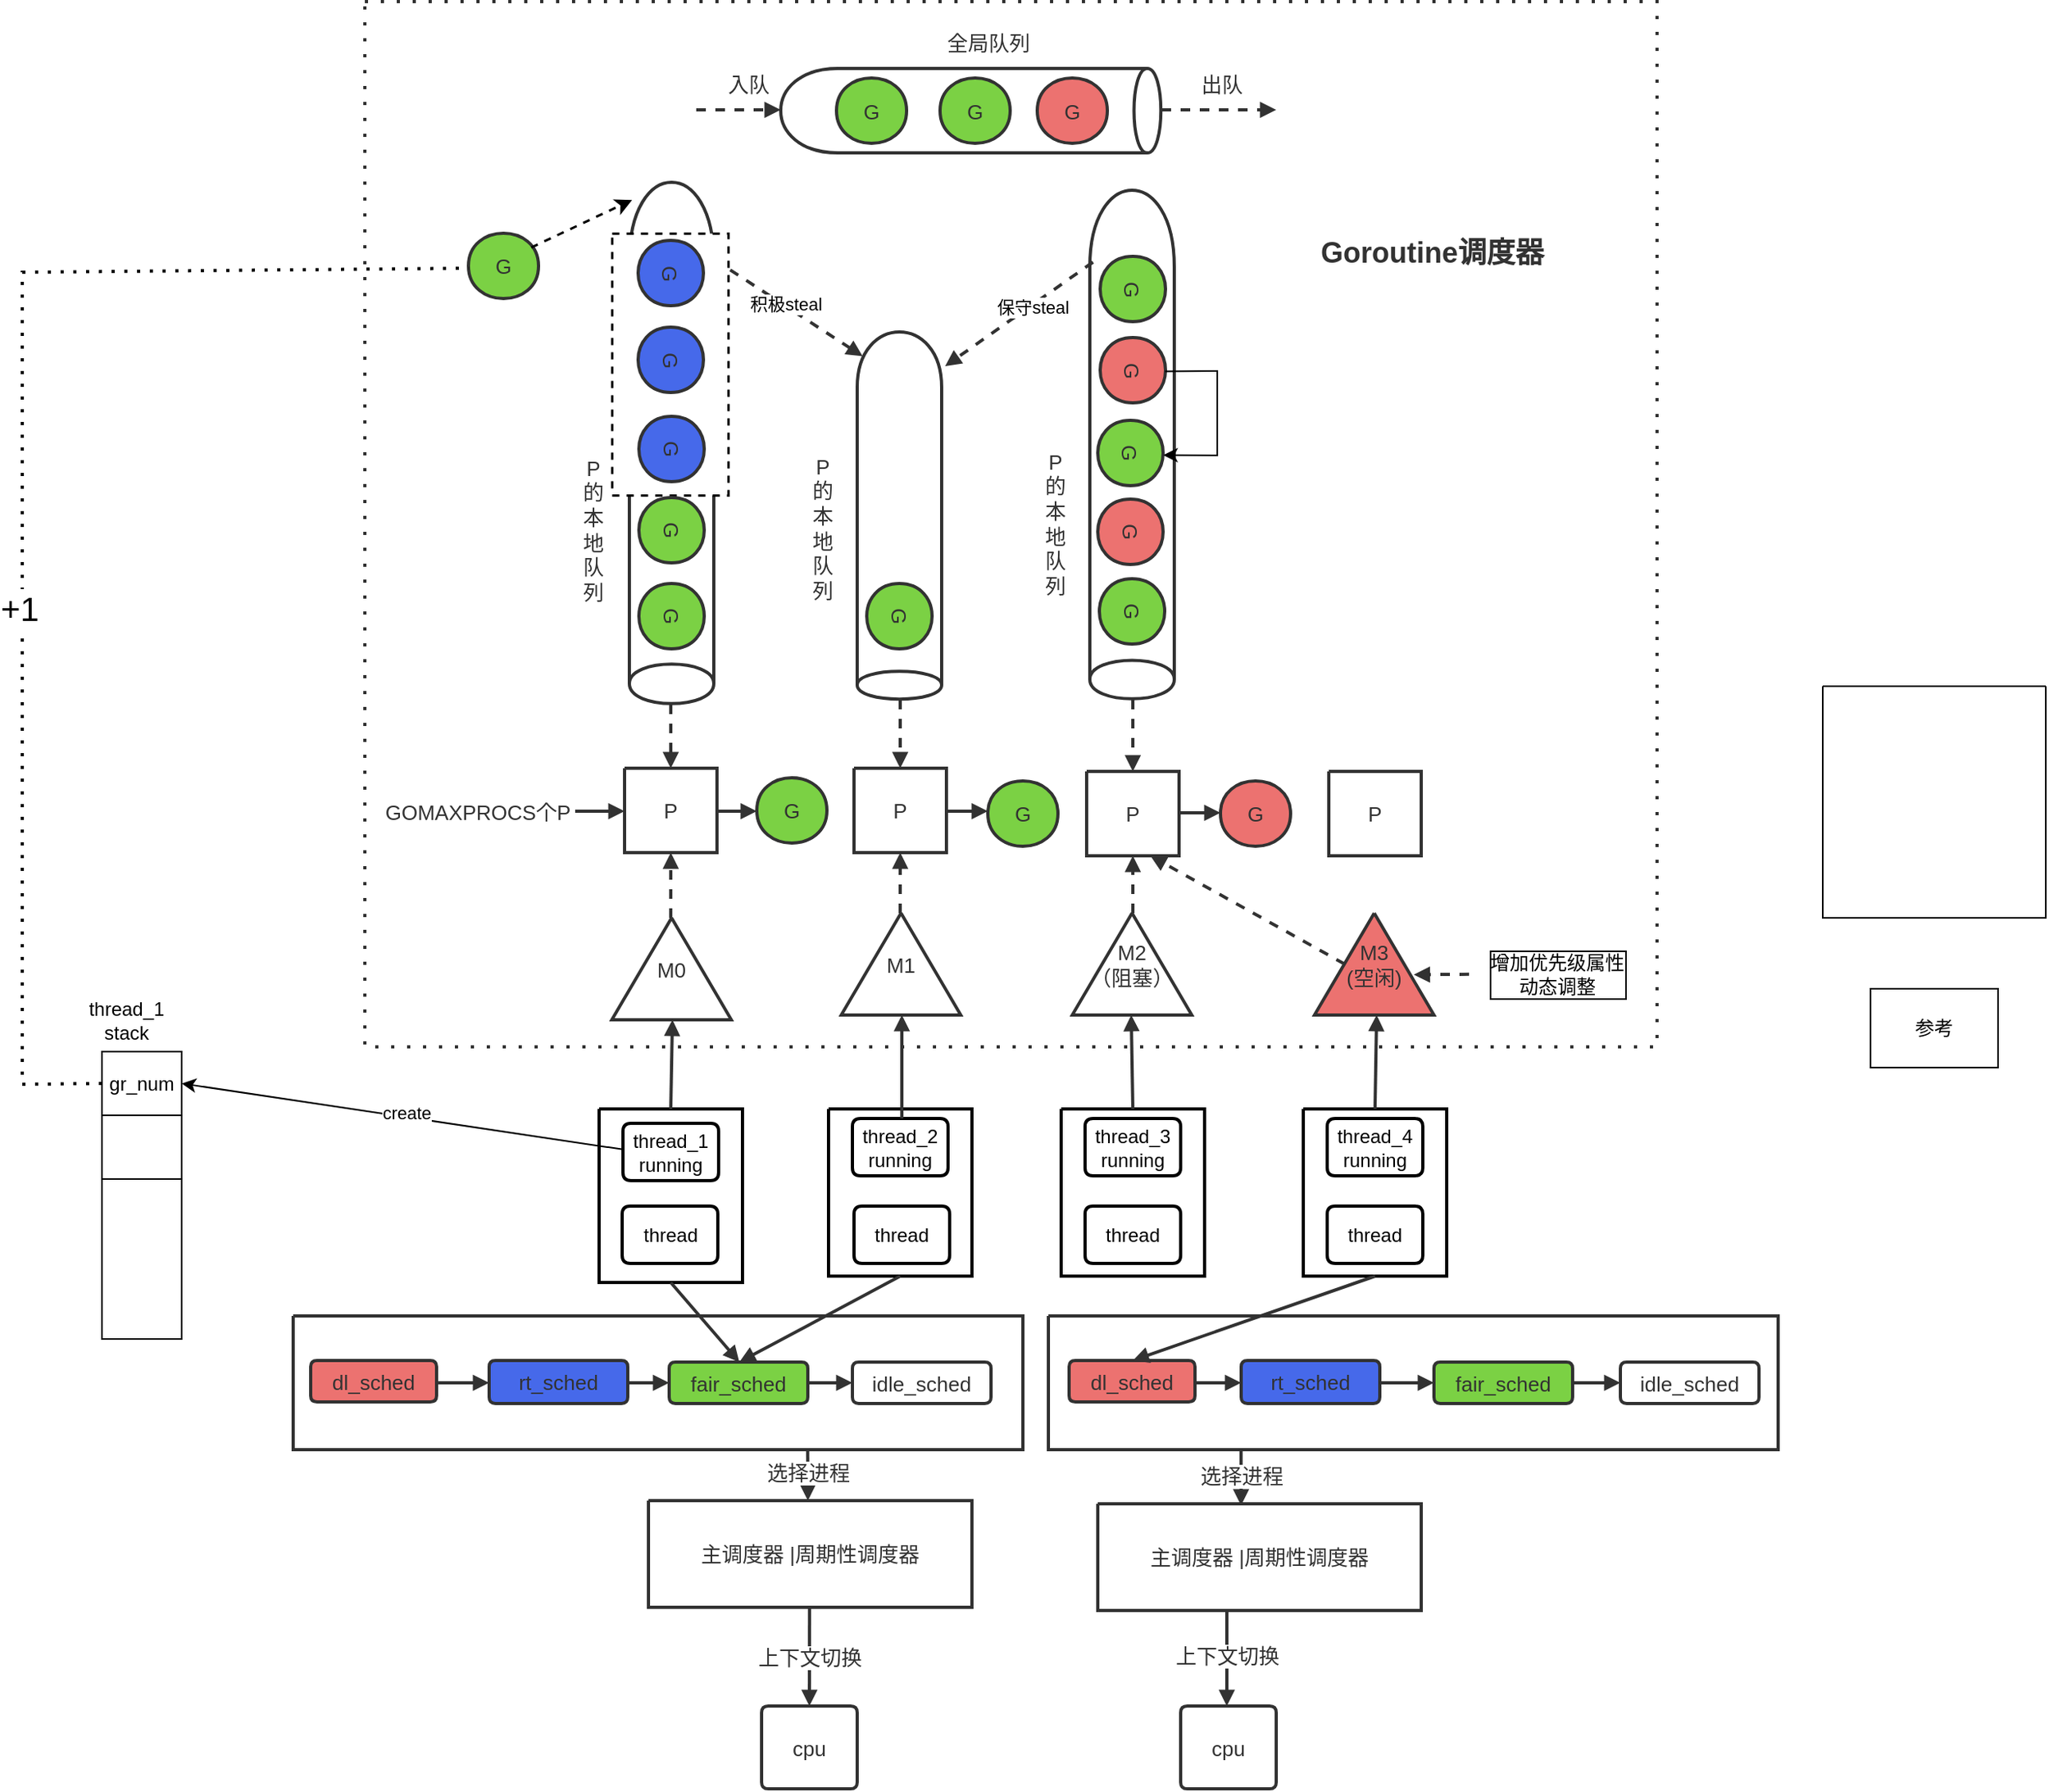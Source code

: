 <mxfile version="21.6.7" type="github">
  <diagram name="第 1 页" id="Fyp3r1S8YzBOv9O5g39B">
    <mxGraphModel dx="1820" dy="1767" grid="1" gridSize="10" guides="1" tooltips="1" connect="1" arrows="1" fold="1" page="1" pageScale="1" pageWidth="827" pageHeight="1169" math="0" shadow="0">
      <root>
        <mxCell id="0" />
        <mxCell id="1" parent="0" />
        <UserObject label="&lt;div style=&quot;font-size: 1px&quot;&gt;&lt;p style=&quot;text-align:center;margin-left:0;margin-right:0;margin-top:0px;margin-bottom:0px;text-indent:0;vertical-align:middle;direction:ltr;&quot;&gt;&lt;font style=&quot;font-size:13px;font-family:0;color:#323232;direction:ltr;letter-spacing:0px;line-height:120%;opacity:1&quot;&gt;&lt;br&gt;&lt;/font&gt;&lt;/p&gt;&lt;/div&gt;" tags="Background" id="j3NVVVx2y1GNwKvEe4mU-107">
          <mxCell style="verticalAlign=middle;align=center;overflow=width;vsdxID=1;fillColor=#ffffff;gradientColor=none;shape=stencil(nZBRDoQgDERP03+WHsHFe5iISyOCQdT19kIaIxq//Jtp3zTpAFaTaUYNUkwx+F6v1EYD+AUpyRkdKCYFqACrzgf9C352LfuxyWRWg1/yhT/nRE5IsZWuZtCSK8CPeI0e/hF+jV7AJM4PO7KWCyr390bSiNtEtQM=);dashed=1;dashPattern=1.00 4.00;strokeColor=#323232;strokeWidth=2;spacingTop=-3;spacingBottom=-3;spacingLeft=-3;spacingRight=-3;points=[];labelBackgroundColor=none;rounded=0;html=1;whiteSpace=wrap;" vertex="1" parent="1">
            <mxGeometry x="-465" y="-10" width="811" height="656.5" as="geometry" />
          </mxCell>
        </UserObject>
        <UserObject label="&lt;div style=&quot;font-size: 1px&quot;&gt;&lt;p style=&quot;text-align:center;margin-left:0;margin-right:0;margin-top:0px;margin-bottom:0px;text-indent:0;vertical-align:middle;direction:ltr;&quot;&gt;&lt;font style=&quot;font-size:12px;font-family:0;color:#000000;direction:ltr;letter-spacing:0px;line-height:120%;opacity:1&quot;&gt;&lt;br/&gt;&lt;/font&gt;&lt;font style=&quot;font-size:12px;font-family:0;color:#000000;direction:ltr;letter-spacing:0px;line-height:120%;opacity:1&quot;&gt;&lt;br/&gt;&lt;/font&gt;&lt;font style=&quot;font-size:12px;font-family:0;color:#000000;direction:ltr;letter-spacing:0px;line-height:120%;opacity:1&quot;&gt;&lt;br/&gt;&lt;/font&gt;&lt;font style=&quot;font-size:12px;font-family:0;color:#000000;direction:ltr;letter-spacing:0px;line-height:120%;opacity:1&quot;&gt;&lt;br/&gt;&lt;/font&gt;&lt;font style=&quot;font-size:12px;font-family:0;color:#000000;direction:ltr;letter-spacing:0px;line-height:120%;opacity:1&quot;&gt;&lt;br/&gt;&lt;/font&gt;&lt;font style=&quot;font-size:12px;font-family:0;color:#000000;direction:ltr;letter-spacing:0px;line-height:120%;opacity:1&quot;&gt;&lt;br/&gt;&lt;/font&gt;&lt;/p&gt;&lt;/div&gt;" tags="Background" id="j3NVVVx2y1GNwKvEe4mU-141">
          <mxCell style="verticalAlign=middle;align=center;overflow=width;vsdxID=35;fillColor=#ffffff;gradientColor=none;shape=stencil(nZBRDoQgDERP03+WHsHFe5iISyOCQdT19kIaIxq//Jtp3zTpAFaTaUYNUkwx+F6v1EYD+AUpyRkdKCYFqACrzgf9C352LfuxyWRWg1/yhT/nRE5IsZWuZtCSK8CPeI0e/hF+jV7AJM4PO7KWCyr390bSiNtEtQM=);strokeColor=#000000;strokeWidth=2;spacingTop=-3;spacingBottom=-3;spacingLeft=-3;spacingRight=-3;points=[];labelBackgroundColor=none;rounded=0;html=1;whiteSpace=wrap;" vertex="1" parent="1">
            <mxGeometry x="-318" y="685.5" width="90" height="109" as="geometry" />
          </mxCell>
        </UserObject>
        <mxCell id="j3NVVVx2y1GNwKvEe4mU-2" value="gr_num" style="rounded=0;whiteSpace=wrap;html=1;" vertex="1" parent="1">
          <mxGeometry x="-630" y="649.5" width="50" height="40" as="geometry" />
        </mxCell>
        <mxCell id="j3NVVVx2y1GNwKvEe4mU-3" value="" style="rounded=0;whiteSpace=wrap;html=1;" vertex="1" parent="1">
          <mxGeometry x="-630" y="689.5" width="50" height="40" as="geometry" />
        </mxCell>
        <mxCell id="j3NVVVx2y1GNwKvEe4mU-8" value="" style="rounded=0;whiteSpace=wrap;html=1;" vertex="1" parent="1">
          <mxGeometry x="-630" y="729.5" width="50" height="100.5" as="geometry" />
        </mxCell>
        <UserObject label="" tags="Background" id="j3NVVVx2y1GNwKvEe4mU-108">
          <mxCell style="vsdxID=2;fillColor=#ffffff;gradientColor=none;shape=stencil(nZNBEoIwDEVP06VMmww4rBHvwUiRjghMBcXbSy1KWxDUXdK+5KefQDC65EnNCdBLI6sTv4m0yQnuCIAocy5F00cEY4JRVkl+lFVbpjqvE0Wq6FxdVYdO1zFflQC965Q+s70mC1EaZBh4sP0MH1qp+7KhMWUehYFnZgHtYAZ5n70gnMqizcyO6TzIYd0pN7494SgPDgD2E9BRw1X/lpy2v8mPTofMC9ii0Sbxv89f6E7sm1Fe17VU+2Dc3UwUhV59897d9f5I/ycYPwA=);strokeColor=#323232;strokeWidth=2;spacingTop=-3;spacingBottom=-3;spacingLeft=-3;spacingRight=-3;points=[];labelBackgroundColor=none;rounded=0;html=1;whiteSpace=wrap;" vertex="1" parent="1">
            <mxGeometry x="-204" y="32" width="239" height="53" as="geometry" />
          </mxCell>
        </UserObject>
        <UserObject label="&lt;div style=&quot;font-size: 1px&quot;&gt;&lt;p style=&quot;text-align:center;margin-left:0;margin-right:0;margin-top:0px;margin-bottom:0px;text-indent:0;vertical-align:middle;direction:ltr;&quot;&gt;&lt;font style=&quot;font-size:13px;font-family:0;color:#323232;direction:ltr;letter-spacing:0px;line-height:120%;opacity:1&quot;&gt;G&lt;/font&gt;&lt;/p&gt;&lt;/div&gt;" tags="Background" id="j3NVVVx2y1GNwKvEe4mU-109">
          <mxCell style="verticalAlign=middle;align=center;overflow=width;vsdxID=3;fillColor=#7bd144;gradientColor=none;shape=stencil(jZFRDsIgEERPs58aYGM9QK33aCwVIkJDqdbbC1mbKiGmfzvDWyaZBaxH1Q4SBBuDdzf51F1QgCcQQlslvQ5xAmwA6955efVush3poU1kmu7ukX6YaY+lDcFepA4kz0ReJk8o/2U/cserfXUkbxbkcbZAogBhDuGW2BVfjEJwFssLsX9DjbYbW4nDWmavjaFbfL/n5UeLDofNGw==);strokeColor=#323232;strokeWidth=2;spacingTop=-3;spacingBottom=-3;spacingLeft=-3;spacingRight=-3;points=[];labelBackgroundColor=none;rounded=0;html=1;whiteSpace=wrap;" vertex="1" parent="1">
            <mxGeometry x="-169" y="38" width="44" height="41" as="geometry" />
          </mxCell>
        </UserObject>
        <UserObject label="&lt;div style=&quot;font-size: 1px&quot;&gt;&lt;p style=&quot;text-align:center;margin-left:0;margin-right:0;margin-top:0px;margin-bottom:0px;text-indent:0;vertical-align:middle;direction:ltr;&quot;&gt;&lt;font style=&quot;font-size:13px;font-family:0;color:#323232;direction:ltr;letter-spacing:0px;line-height:120%;opacity:1&quot;&gt;G&lt;/font&gt;&lt;/p&gt;&lt;/div&gt;" tags="Background" id="j3NVVVx2y1GNwKvEe4mU-110">
          <mxCell style="verticalAlign=middle;align=center;overflow=width;vsdxID=4;fillColor=#7bd144;gradientColor=none;shape=stencil(jZFRDsIgEERPs58aYGM9QK33aCwVIkJDqdbbC1mbKiGmfzvDWyaZBaxH1Q4SBBuDdzf51F1QgCcQQlslvQ5xAmwA6955efVush3poU1kmu7ukX6YaY+lDcFepA4kz0ReJk8o/2U/cserfXUkbxbkcbZAogBhDuGW2BVfjEJwFssLsX9DjbYbW4nDWmavjaFbfL/n5UeLDofNGw==);strokeColor=#323232;strokeWidth=2;spacingTop=-3;spacingBottom=-3;spacingLeft=-3;spacingRight=-3;points=[];labelBackgroundColor=none;rounded=0;html=1;whiteSpace=wrap;" vertex="1" parent="1">
            <mxGeometry x="-104" y="38" width="44" height="41" as="geometry" />
          </mxCell>
        </UserObject>
        <UserObject label="&lt;div style=&quot;font-size: 1px&quot;&gt;&lt;p style=&quot;text-align:center;margin-left:0;margin-right:0;margin-top:0px;margin-bottom:0px;text-indent:0;vertical-align:middle;direction:ltr;&quot;&gt;&lt;font style=&quot;font-size:13px;font-family:0;color:#323232;direction:ltr;letter-spacing:0px;line-height:120%;opacity:1&quot;&gt;G&lt;/font&gt;&lt;/p&gt;&lt;/div&gt;" tags="Background" id="j3NVVVx2y1GNwKvEe4mU-111">
          <mxCell style="verticalAlign=middle;align=center;overflow=width;vsdxID=5;fillColor=#ec7270;gradientColor=none;shape=stencil(jZFRDsIgEERPs58aYGM9QK33aCwVIkJDqdbbC1mbKiGmfzvDWyaZBaxH1Q4SBBuDdzf51F1QgCcQQlslvQ5xAmwA6955efVush3poU1kmu7ukX6YaY+lDcFepA4kz0ReJk8o/2U/cserfXUkbxbkcbZAogBhDuGW2BVfjEJwFssLsX9DjbYbW4nDWmavjaFbfL/n5UeLDofNGw==);strokeColor=#323232;strokeWidth=2;spacingTop=-3;spacingBottom=-3;spacingLeft=-3;spacingRight=-3;points=[];labelBackgroundColor=none;rounded=0;html=1;whiteSpace=wrap;" vertex="1" parent="1">
            <mxGeometry x="-43" y="38" width="44" height="41" as="geometry" />
          </mxCell>
        </UserObject>
        <UserObject label="&lt;div style=&quot;font-size: 1px&quot;&gt;&lt;p style=&quot;text-align:center;margin-left:0;margin-right:0;margin-top:0px;margin-bottom:0px;text-indent:0;vertical-align:middle;direction:ltr;&quot;&gt;&lt;font style=&quot;font-size:13px;font-family:0;color:#323232;direction:ltr;letter-spacing:0px;line-height:120%;opacity:1&quot;&gt;全局队列&lt;/font&gt;&lt;/p&gt;&lt;/div&gt;" tags="Background" id="j3NVVVx2y1GNwKvEe4mU-112">
          <mxCell style="verticalAlign=middle;align=center;overflow=width;vsdxID=6;fillColor=none;gradientColor=none;shape=stencil(nZBLDoAgDAVP0z3SIyjeg0SURgWD+Lu9EGL8xBW7N828Ji1gOWs5KeBs9s72aqPGa8AKOCejlSMfEqAALFvrVOfsYprEk4xmTKNd44Y99VhscHY8qU7iQOYhFixbvfhXzlZfYgj3hQG+54dReh2KEw==);strokeColor=none;strokeWidth=0;spacingTop=-3;spacingBottom=-3;spacingLeft=-3;spacingRight=-3;points=[];labelBackgroundColor=none;rounded=0;html=1;whiteSpace=wrap;" vertex="1" parent="1">
            <mxGeometry x="-174" width="201" height="32" as="geometry" />
          </mxCell>
        </UserObject>
        <UserObject label="" tags="Background" id="j3NVVVx2y1GNwKvEe4mU-113">
          <mxCell style="vsdxID=7;rotation=90;fillColor=#ffffff;gradientColor=none;shape=stencil(nZPREoIgEEW/hscaYMdmfDb7jyYxmUwc1LK/D8ISNtPqbRfP7l0vC4GkKfa1IJw2rVYncZVZWxDYEs5lVQgtWxMRSAkkudLiqFVXZS6v95a00VldbIfe1bHIlnB6cyl9ZDtHlrLyyHjzmTx02jVlQ1fK1jQeeOYX0J5PIK+zJwRIE0JgckD0K4jFI66icLxRmyOAh/MDUoNF5+Y8Dm/jF49j4x+btdgn/nT4C9E34yZkF0QDSROMy5rLsnS77n/Hy22O3MOA9A4=);strokeColor=#323232;strokeWidth=2;spacingTop=-3;spacingBottom=-3;spacingLeft=-3;spacingRight=-3;points=[];labelBackgroundColor=none;rounded=0;html=1;whiteSpace=wrap;" vertex="1" parent="1">
            <mxGeometry x="-436.5" y="241" width="328" height="53" as="geometry" />
          </mxCell>
        </UserObject>
        <mxCell id="j3NVVVx2y1GNwKvEe4mU-208" value="" style="rounded=0;whiteSpace=wrap;html=1;dashed=1;strokeWidth=1.5;" vertex="1" parent="1">
          <mxGeometry x="-310" y="135.5" width="73" height="164.5" as="geometry" />
        </mxCell>
        <UserObject label="&lt;div style=&quot;font-size: 1px&quot;&gt;&lt;p style=&quot;text-align:center;margin-left:0;margin-right:0;margin-top:0px;margin-bottom:0px;text-indent:0;vertical-align:middle;direction:ltr;&quot;&gt;&lt;font style=&quot;font-size:13px;font-family:0;color:#323232;direction:ltr;letter-spacing:0px;line-height:120%;opacity:1&quot;&gt;G&lt;/font&gt;&lt;/p&gt;&lt;/div&gt;" tags="Background" id="j3NVVVx2y1GNwKvEe4mU-114">
          <mxCell style="verticalAlign=middle;align=center;overflow=width;vsdxID=8;rotation=90;fillColor=#4669ea;gradientColor=none;shape=stencil(jZFRDsIgEERPs58aYGM9QK33aCwVIkJDqdbbC1mbKiGmfzvDWyaZBaxH1Q4SBBuDdzf51F1QgCcQQlslvQ5xAmwA6955efVush3poU1kmu7ukX6YaY+lDcFepA4kz0ReJk8o/2U/cserfXUkbxbkcbZAogBhDuGW2BVfjEJwFssLsX9DjbYbW4nDWmavjaFbfL/n5UeLDofNGw==);strokeColor=#323232;strokeWidth=2;spacingTop=-3;spacingBottom=-3;spacingLeft=-3;spacingRight=-3;points=[];labelBackgroundColor=none;rounded=0;html=1;whiteSpace=wrap;" vertex="1" parent="1">
            <mxGeometry x="-293" y="250.5" width="41" height="41" as="geometry" />
          </mxCell>
        </UserObject>
        <UserObject label="&lt;div style=&quot;font-size: 1px&quot;&gt;&lt;p style=&quot;text-align:center;margin-left:0;margin-right:0;margin-top:0px;margin-bottom:0px;text-indent:0;vertical-align:middle;direction:ltr;&quot;&gt;&lt;font style=&quot;font-size:13px;font-family:0;color:#323232;direction:ltr;letter-spacing:0px;line-height:120%;opacity:1&quot;&gt;G&lt;/font&gt;&lt;/p&gt;&lt;/div&gt;" tags="Background" id="j3NVVVx2y1GNwKvEe4mU-115">
          <mxCell style="verticalAlign=middle;align=center;overflow=width;vsdxID=9;rotation=90;fillColor=#7bd144;gradientColor=none;shape=stencil(jZFRDsIgEERPs58aYGM9QK33aCwVIkJDqdbbC1mbKiGmfzvDWyaZBaxH1Q4SBBuDdzf51F1QgCcQQlslvQ5xAmwA6955efVush3poU1kmu7ukX6YaY+lDcFepA4kz0ReJk8o/2U/cserfXUkbxbkcbZAogBhDuGW2BVfjEJwFssLsX9DjbYbW4nDWmavjaFbfL/n5UeLDofNGw==);strokeColor=#323232;strokeWidth=2;spacingTop=-3;spacingBottom=-3;spacingLeft=-3;spacingRight=-3;points=[];labelBackgroundColor=none;rounded=0;html=1;whiteSpace=wrap;" vertex="1" parent="1">
            <mxGeometry x="-293" y="301.5" width="41" height="41" as="geometry" />
          </mxCell>
        </UserObject>
        <UserObject label="&lt;div style=&quot;font-size: 1px&quot;&gt;&lt;p style=&quot;text-align:center;margin-left:0;margin-right:0;margin-top:0px;margin-bottom:0px;text-indent:0;vertical-align:middle;direction:ltr;&quot;&gt;&lt;font style=&quot;font-size:13px;font-family:0;color:#323232;direction:ltr;letter-spacing:0px;line-height:120%;opacity:1&quot;&gt;G&lt;/font&gt;&lt;/p&gt;&lt;/div&gt;" tags="Background" id="j3NVVVx2y1GNwKvEe4mU-116">
          <mxCell style="verticalAlign=middle;align=center;overflow=width;vsdxID=10;rotation=90;fillColor=#7bd144;gradientColor=none;shape=stencil(jZFRDsIgEERPs58aYGM9QK33aCwVIkJDqdbbC1mbKiGmfzvDWyaZBaxH1Q4SBBuDdzf51F1QgCcQQlslvQ5xAmwA6955efVush3poU1kmu7ukX6YaY+lDcFepA4kz0ReJk8o/2U/cserfXUkbxbkcbZAogBhDuGW2BVfjEJwFssLsX9DjbYbW4nDWmavjaFbfL/n5UeLDofNGw==);strokeColor=#323232;strokeWidth=2;spacingTop=-3;spacingBottom=-3;spacingLeft=-3;spacingRight=-3;points=[];labelBackgroundColor=none;rounded=0;html=1;whiteSpace=wrap;" vertex="1" parent="1">
            <mxGeometry x="-293" y="355.5" width="41" height="41" as="geometry" />
          </mxCell>
        </UserObject>
        <UserObject label="&lt;div style=&quot;font-size: 1px&quot;&gt;&lt;p style=&quot;text-align:center;margin-left:0;margin-right:0;margin-top:0px;margin-bottom:0px;text-indent:0;vertical-align:middle;direction:ltr;&quot;&gt;&lt;font style=&quot;font-size:13px;font-family:0;color:#323232;direction:ltr;letter-spacing:0px;line-height:120%;opacity:1&quot;&gt;P&lt;br/&gt;&lt;/font&gt;&lt;font style=&quot;font-size:13px;font-family:0;color:#323232;direction:ltr;letter-spacing:0px;line-height:120%;opacity:1&quot;&gt;的&lt;br/&gt;&lt;/font&gt;&lt;font style=&quot;font-size:13px;font-family:0;color:#323232;direction:ltr;letter-spacing:0px;line-height:120%;opacity:1&quot;&gt;本&lt;br/&gt;&lt;/font&gt;&lt;font style=&quot;font-size:13px;font-family:0;color:#323232;direction:ltr;letter-spacing:0px;line-height:120%;opacity:1&quot;&gt;地&lt;br/&gt;&lt;/font&gt;&lt;font style=&quot;font-size:13px;font-family:0;color:#323232;direction:ltr;letter-spacing:0px;line-height:120%;opacity:1&quot;&gt;队&lt;br/&gt;&lt;/font&gt;&lt;font style=&quot;font-size:13px;font-family:0;color:#323232;direction:ltr;letter-spacing:0px;line-height:120%;opacity:1&quot;&gt;列&lt;/font&gt;&lt;/p&gt;&lt;/div&gt;" tags="Background" id="j3NVVVx2y1GNwKvEe4mU-117">
          <mxCell style="verticalAlign=middle;align=center;overflow=width;vsdxID=11;fillColor=none;gradientColor=none;shape=stencil(nZBLDoAgDAVP0z3SIyjeg0SURgWD+Lu9EGL8xBW7N828Ji1gOWs5KeBs9s72aqPGa8AKOCejlSMfEqAALFvrVOfsYprEk4xmTKNd44Y99VhscHY8qU7iQOYhFixbvfhXzlZfYgj3hQG+54dReh2KEw==);strokeColor=none;strokeWidth=0;spacingTop=-3;spacingBottom=-3;spacingLeft=-3;spacingRight=-3;points=[];labelBackgroundColor=none;rounded=0;html=1;whiteSpace=wrap;" vertex="1" parent="1">
            <mxGeometry x="-341" y="235.5" width="39" height="172" as="geometry" />
          </mxCell>
        </UserObject>
        <UserObject label="&lt;div style=&quot;font-size: 1px&quot;&gt;&lt;p style=&quot;text-align:center;margin-left:0;margin-right:0;margin-top:0px;margin-bottom:0px;text-indent:0;vertical-align:middle;direction:ltr;&quot;&gt;&lt;font style=&quot;font-size:13px;font-family:0;color:#323232;direction:ltr;letter-spacing:0px;line-height:120%;opacity:1&quot;&gt; M0 &lt;br/&gt;&lt;/font&gt;&lt;/p&gt;&lt;/div&gt;" tags="Background" id="j3NVVVx2y1GNwKvEe4mU-118">
          <mxCell style="verticalAlign=middle;align=center;overflow=width;vsdxID=12;fillColor=#ffffff;gradientColor=none;shape=stencil(lZBbCoQwDEVXk//a4Ap87EOw2jCdVmp97d6WIDoiA/7dm5yEmwAWo24GBVKMwbuPWqgNGrAEKclq5SlEBVgBFp3zqvdusi37oUlkUl83pw0rz+UijUixsWVXM2nIXshM/KKHf4RfoP8SRHEG78gYvvvavx8aS/wkrHY=);strokeColor=#323232;strokeWidth=2;spacingTop=-3;spacingBottom=-3;spacingLeft=-3;spacingRight=-3;points=[];labelBackgroundColor=none;rounded=0;html=1;whiteSpace=wrap;" vertex="1" parent="1">
            <mxGeometry x="-310" y="565.5" width="75" height="64" as="geometry" />
          </mxCell>
        </UserObject>
        <UserObject label="&lt;div style=&quot;font-size: 1px&quot;&gt;&lt;p style=&quot;text-align:center;margin-left:0;margin-right:0;margin-top:0px;margin-bottom:0px;text-indent:0;vertical-align:middle;direction:ltr;&quot;&gt;&lt;font style=&quot;font-size:13px;font-family:0;color:#323232;direction:ltr;letter-spacing:0px;line-height:120%;opacity:1&quot;&gt; M1 &lt;br/&gt;&lt;/font&gt;&lt;/p&gt;&lt;/div&gt;" tags="Background" id="j3NVVVx2y1GNwKvEe4mU-119">
          <mxCell style="verticalAlign=middle;align=center;overflow=width;vsdxID=13;fillColor=#ffffff;gradientColor=none;shape=stencil(lZBbCoQwDEVXk//a4Ap87EOw2jCdVmp97d6WIDoiA/7dm5yEmwAWo24GBVKMwbuPWqgNGrAEKclq5SlEBVgBFp3zqvdusi37oUlkUl83pw0rz+UijUixsWVXM2nIXshM/KKHf4RfoP8SRHEG78gYvvvavx8aS/wkrHY=);strokeColor=#323232;strokeWidth=2;spacingTop=-3;spacingBottom=-3;spacingLeft=-3;spacingRight=-3;points=[];labelBackgroundColor=none;rounded=0;html=1;whiteSpace=wrap;" vertex="1" parent="1">
            <mxGeometry x="-166" y="562.5" width="75" height="64" as="geometry" />
          </mxCell>
        </UserObject>
        <UserObject label="&lt;div style=&quot;font-size: 1px&quot;&gt;&lt;p style=&quot;text-align:center;margin-left:0;margin-right:0;margin-top:0px;margin-bottom:0px;text-indent:0;vertical-align:middle;direction:ltr;&quot;&gt;&lt;font style=&quot;font-size:13px;font-family:0;color:#323232;direction:ltr;letter-spacing:0px;line-height:120%;opacity:1&quot;&gt; M2&lt;br/&gt;&lt;/font&gt;&lt;font style=&quot;font-size:13px;font-family:0;color:#323232;direction:ltr;letter-spacing:0px;line-height:120%;opacity:1&quot;&gt;（阻塞）&lt;br/&gt;&lt;/font&gt;&lt;/p&gt;&lt;/div&gt;" tags="Background" id="j3NVVVx2y1GNwKvEe4mU-120">
          <mxCell style="verticalAlign=middle;align=center;overflow=width;vsdxID=14;fillColor=#ffffff;gradientColor=none;shape=stencil(lZBbCoQwDEVXk//a4Ap87EOw2jCdVmp97d6WIDoiA/7dm5yEmwAWo24GBVKMwbuPWqgNGrAEKclq5SlEBVgBFp3zqvdusi37oUlkUl83pw0rz+UijUixsWVXM2nIXshM/KKHf4RfoP8SRHEG78gYvvvavx8aS/wkrHY=);strokeColor=#323232;strokeWidth=2;spacingTop=-3;spacingBottom=-3;spacingLeft=-3;spacingRight=-3;points=[];labelBackgroundColor=none;rounded=0;html=1;whiteSpace=wrap;" vertex="1" parent="1">
            <mxGeometry x="-21" y="562.5" width="75" height="64" as="geometry" />
          </mxCell>
        </UserObject>
        <UserObject label="&lt;div style=&quot;font-size: 1px&quot;&gt;&lt;p style=&quot;text-align:center;margin-left:0;margin-right:0;margin-top:0px;margin-bottom:0px;text-indent:0;vertical-align:middle;direction:ltr;&quot;&gt;&lt;font style=&quot;font-size:13px;font-family:0;color:#323232;direction:ltr;letter-spacing:0px;line-height:120%;opacity:1&quot;&gt; M3&lt;br/&gt;&lt;/font&gt;&lt;font style=&quot;font-size:13px;font-family:0;color:#323232;direction:ltr;letter-spacing:0px;line-height:120%;opacity:1&quot;&gt;(空闲) &lt;/font&gt;&lt;/p&gt;&lt;/div&gt;" tags="Background" id="j3NVVVx2y1GNwKvEe4mU-121">
          <mxCell style="verticalAlign=middle;align=center;overflow=width;vsdxID=15;fillColor=#EC7270;gradientColor=none;shape=stencil(lZBbCoQwDEVXk//a4Ap87EOw2jCdVmp97d6WIDoiA/7dm5yEmwAWo24GBVKMwbuPWqgNGrAEKclq5SlEBVgBFp3zqvdusi37oUlkUl83pw0rz+UijUixsWVXM2nIXshM/KKHf4RfoP8SRHEG78gYvvvavx8aS/wkrHY=);strokeColor=#323232;strokeWidth=2;spacingTop=-3;spacingBottom=-3;spacingLeft=-3;spacingRight=-3;points=[];labelBackgroundColor=none;rounded=0;html=1;whiteSpace=wrap;" vertex="1" parent="1">
            <mxGeometry x="131" y="562.5" width="75" height="64" as="geometry" />
          </mxCell>
        </UserObject>
        <mxCell id="j3NVVVx2y1GNwKvEe4mU-12" value="" style="endArrow=classic;html=1;rounded=0;entryX=1;entryY=0.5;entryDx=0;entryDy=0;exitX=0.012;exitY=0.459;exitDx=0;exitDy=0;exitPerimeter=0;" edge="1" parent="1" source="j3NVVVx2y1GNwKvEe4mU-144" target="j3NVVVx2y1GNwKvEe4mU-2">
          <mxGeometry width="50" height="50" relative="1" as="geometry">
            <mxPoint x="-620" y="469.5" as="sourcePoint" />
            <mxPoint x="-740" y="449.5" as="targetPoint" />
          </mxGeometry>
        </mxCell>
        <mxCell id="j3NVVVx2y1GNwKvEe4mU-13" value="create" style="edgeLabel;html=1;align=center;verticalAlign=middle;resizable=0;points=[];" vertex="1" connectable="0" parent="j3NVVVx2y1GNwKvEe4mU-12">
          <mxGeometry x="-0.013" y="-3" relative="1" as="geometry">
            <mxPoint as="offset" />
          </mxGeometry>
        </mxCell>
        <UserObject label="&lt;div style=&quot;font-size: 1px&quot;&gt;&lt;p style=&quot;text-align:center;margin-left:0;margin-right:0;margin-top:0px;margin-bottom:0px;text-indent:0;vertical-align:middle;direction:ltr;&quot;&gt;&lt;font style=&quot;font-size:13px;font-family:0;color:#323232;direction:ltr;letter-spacing:0px;line-height:120%;opacity:1&quot;&gt;P&lt;/font&gt;&lt;/p&gt;&lt;/div&gt;" tags="Background" id="j3NVVVx2y1GNwKvEe4mU-122">
          <mxCell style="verticalAlign=middle;align=center;overflow=width;vsdxID=16;fillColor=#ffffff;gradientColor=none;shape=stencil(nZBRDoQgDERP03+WHsHFe5iISyOCQdT19kIaIxq//Jtp3zTpAFaTaUYNUkwx+F6v1EYD+AUpyRkdKCYFqACrzgf9C352LfuxyWRWg1/yhT/nRE5IsZWuZtCSK8CPeI0e/hF+jV7AJM4PO7KWCyr390bSiNtEtQM=);strokeColor=#323232;strokeWidth=2;spacingTop=-3;spacingBottom=-3;spacingLeft=-3;spacingRight=-3;points=[];labelBackgroundColor=none;rounded=0;html=1;whiteSpace=wrap;" vertex="1" parent="1">
            <mxGeometry x="-302" y="471.5" width="58" height="53" as="geometry" />
          </mxCell>
        </UserObject>
        <UserObject label="&lt;div style=&quot;font-size: 1px&quot;&gt;&lt;p style=&quot;text-align:center;margin-left:0;margin-right:0;margin-top:0px;margin-bottom:0px;text-indent:0;vertical-align:middle;direction:ltr;&quot;&gt;&lt;font style=&quot;font-size:13px;font-family:0;color:#323232;direction:ltr;letter-spacing:0px;line-height:120%;opacity:1&quot;&gt;P&lt;/font&gt;&lt;/p&gt;&lt;/div&gt;" tags="Background" id="j3NVVVx2y1GNwKvEe4mU-123">
          <mxCell style="verticalAlign=middle;align=center;overflow=width;vsdxID=17;fillColor=#ffffff;gradientColor=none;shape=stencil(nZBRDoQgDERP03+WHsHFe5iISyOCQdT19kIaIxq//Jtp3zTpAFaTaUYNUkwx+F6v1EYD+AUpyRkdKCYFqACrzgf9C352LfuxyWRWg1/yhT/nRE5IsZWuZtCSK8CPeI0e/hF+jV7AJM4PO7KWCyr390bSiNtEtQM=);strokeColor=#323232;strokeWidth=2;spacingTop=-3;spacingBottom=-3;spacingLeft=-3;spacingRight=-3;points=[];labelBackgroundColor=none;rounded=0;html=1;whiteSpace=wrap;" vertex="1" parent="1">
            <mxGeometry x="-158" y="471.5" width="58" height="53" as="geometry" />
          </mxCell>
        </UserObject>
        <UserObject label="&lt;div style=&quot;font-size: 1px&quot;&gt;&lt;p style=&quot;text-align:center;margin-left:0;margin-right:0;margin-top:0px;margin-bottom:0px;text-indent:0;vertical-align:middle;direction:ltr;&quot;&gt;&lt;font style=&quot;font-size:13px;font-family:0;color:#323232;direction:ltr;letter-spacing:0px;line-height:120%;opacity:1&quot;&gt;P&lt;br/&gt;&lt;/font&gt;&lt;font style=&quot;font-size:13px;font-family:0;color:#323232;direction:ltr;letter-spacing:0px;line-height:120%;opacity:1&quot;&gt;的&lt;br/&gt;&lt;/font&gt;&lt;font style=&quot;font-size:13px;font-family:0;color:#323232;direction:ltr;letter-spacing:0px;line-height:120%;opacity:1&quot;&gt;本&lt;br/&gt;&lt;/font&gt;&lt;font style=&quot;font-size:13px;font-family:0;color:#323232;direction:ltr;letter-spacing:0px;line-height:120%;opacity:1&quot;&gt;地&lt;br/&gt;&lt;/font&gt;&lt;font style=&quot;font-size:13px;font-family:0;color:#323232;direction:ltr;letter-spacing:0px;line-height:120%;opacity:1&quot;&gt;队&lt;br/&gt;&lt;/font&gt;&lt;font style=&quot;font-size:13px;font-family:0;color:#323232;direction:ltr;letter-spacing:0px;line-height:120%;opacity:1&quot;&gt;列&lt;/font&gt;&lt;/p&gt;&lt;/div&gt;" tags="Background" id="j3NVVVx2y1GNwKvEe4mU-124">
          <mxCell style="verticalAlign=middle;align=center;overflow=width;vsdxID=18;fillColor=none;gradientColor=none;shape=stencil(nZBLDoAgDAVP0z3SIyjeg0SURgWD+Lu9EGL8xBW7N828Ji1gOWs5KeBs9s72aqPGa8AKOCejlSMfEqAALFvrVOfsYprEk4xmTKNd44Y99VhscHY8qU7iQOYhFixbvfhXzlZfYgj3hQG+54dReh2KEw==);strokeColor=none;strokeWidth=0;spacingTop=-3;spacingBottom=-3;spacingLeft=-3;spacingRight=-3;points=[];labelBackgroundColor=none;rounded=0;html=1;whiteSpace=wrap;" vertex="1" parent="1">
            <mxGeometry x="-197" y="234.5" width="39" height="172" as="geometry" />
          </mxCell>
        </UserObject>
        <UserObject label="&lt;div style=&quot;font-size: 1px&quot;&gt;&lt;p style=&quot;text-align:center;margin-left:0;margin-right:0;margin-top:0px;margin-bottom:0px;text-indent:0;vertical-align:middle;direction:ltr;&quot;&gt;&lt;font style=&quot;font-size:13px;font-family:0;color:#323232;direction:ltr;letter-spacing:0px;line-height:120%;opacity:1&quot;&gt;P&lt;br/&gt;&lt;/font&gt;&lt;font style=&quot;font-size:13px;font-family:0;color:#323232;direction:ltr;letter-spacing:0px;line-height:120%;opacity:1&quot;&gt;的&lt;br/&gt;&lt;/font&gt;&lt;font style=&quot;font-size:13px;font-family:0;color:#323232;direction:ltr;letter-spacing:0px;line-height:120%;opacity:1&quot;&gt;本&lt;br/&gt;&lt;/font&gt;&lt;font style=&quot;font-size:13px;font-family:0;color:#323232;direction:ltr;letter-spacing:0px;line-height:120%;opacity:1&quot;&gt;地&lt;br/&gt;&lt;/font&gt;&lt;font style=&quot;font-size:13px;font-family:0;color:#323232;direction:ltr;letter-spacing:0px;line-height:120%;opacity:1&quot;&gt;队&lt;br/&gt;&lt;/font&gt;&lt;font style=&quot;font-size:13px;font-family:0;color:#323232;direction:ltr;letter-spacing:0px;line-height:120%;opacity:1&quot;&gt;列&lt;/font&gt;&lt;/p&gt;&lt;/div&gt;" tags="Background" id="j3NVVVx2y1GNwKvEe4mU-125">
          <mxCell style="verticalAlign=middle;align=center;overflow=width;vsdxID=19;fillColor=none;gradientColor=none;shape=stencil(nZBLDoAgDAVP0z3SIyjeg0SURgWD+Lu9EGL8xBW7N828Ji1gOWs5KeBs9s72aqPGa8AKOCejlSMfEqAALFvrVOfsYprEk4xmTKNd44Y99VhscHY8qU7iQOYhFixbvfhXzlZfYgj3hQG+54dReh2KEw==);strokeColor=none;strokeWidth=0;spacingTop=-3;spacingBottom=-3;spacingLeft=-3;spacingRight=-3;points=[];labelBackgroundColor=none;rounded=0;html=1;whiteSpace=wrap;" vertex="1" parent="1">
            <mxGeometry x="-51" y="231.5" width="39" height="172" as="geometry" />
          </mxCell>
        </UserObject>
        <UserObject label="" tags="Background" id="j3NVVVx2y1GNwKvEe4mU-126">
          <mxCell style="vsdxID=20;rotation=90;fillColor=#ffffff;gradientColor=none;shape=stencil(nZPREoIgEEW/hscaYMdmfDb7jyYxmUwc1LK/D8ISNtPqbRfP7l0vC4GkKfa1IJw2rVYncZVZWxDYEs5lVQgtWxMRSAkkudLiqFVXZS6v95a00VldbIfe1bHIlnB6cyl9ZDtHlrLyyHjzmTx02jVlQ1fK1jQeeOYX0J5PIK+zJwRIE0JgckD0K4jFI66icLxRmyOAh/MDUoNF5+Y8Dm/jF49j4x+btdgn/nT4C9E34yZkF0QDSROMy5rLsnS77n/Hy22O3MOA9A4=);strokeColor=#323232;strokeWidth=2;spacingTop=-3;spacingBottom=-3;spacingLeft=-3;spacingRight=-3;points=[];labelBackgroundColor=none;rounded=0;html=1;whiteSpace=wrap;" vertex="1" parent="1">
            <mxGeometry x="-245" y="286.5" width="231" height="53" as="geometry" />
          </mxCell>
        </UserObject>
        <UserObject label="&lt;div style=&quot;font-size: 1px&quot;&gt;&lt;p style=&quot;text-align:center;margin-left:0;margin-right:0;margin-top:0px;margin-bottom:0px;text-indent:0;vertical-align:middle;direction:ltr;&quot;&gt;&lt;font style=&quot;font-size:13px;font-family:0;color:#323232;direction:ltr;letter-spacing:0px;line-height:120%;opacity:1&quot;&gt;G&lt;/font&gt;&lt;/p&gt;&lt;/div&gt;" tags="Background" id="j3NVVVx2y1GNwKvEe4mU-128">
          <mxCell style="verticalAlign=middle;align=center;overflow=width;vsdxID=22;rotation=90;fillColor=#7bd144;gradientColor=none;shape=stencil(jZFRDsIgEERPs58aYGM9QK33aCwVIkJDqdbbC1mbKiGmfzvDWyaZBaxH1Q4SBBuDdzf51F1QgCcQQlslvQ5xAmwA6955efVush3poU1kmu7ukX6YaY+lDcFepA4kz0ReJk8o/2U/cserfXUkbxbkcbZAogBhDuGW2BVfjEJwFssLsX9DjbYbW4nDWmavjaFbfL/n5UeLDofNGw==);strokeColor=#323232;strokeWidth=2;spacingTop=-3;spacingBottom=-3;spacingLeft=-3;spacingRight=-3;points=[];labelBackgroundColor=none;rounded=0;html=1;whiteSpace=wrap;" vertex="1" parent="1">
            <mxGeometry x="-150" y="355.5" width="41" height="41" as="geometry" />
          </mxCell>
        </UserObject>
        <UserObject label="" tags="Background" id="j3NVVVx2y1GNwKvEe4mU-129">
          <mxCell style="vsdxID=23;rotation=90;fillColor=#ffffff;gradientColor=none;shape=stencil(nZPREoIgEEW/hscaYMdmfDb7jyYxmUwc1LK/D8ISNtPqbRfP7l0vC4GkKfa1IJw2rVYncZVZWxDYEs5lVQgtWxMRSAkkudLiqFVXZS6v95a00VldbIfe1bHIlnB6cyl9ZDtHlrLyyHjzmTx02jVlQ1fK1jQeeOYX0J5PIK+zJwRIE0JgckD0K4jFI66icLxRmyOAh/MDUoNF5+Y8Dm/jF49j4x+btdgn/nT4C9E34yZkF0QDSROMy5rLsnS77n/Hy22O3MOA9A4=);strokeColor=#323232;strokeWidth=2;spacingTop=-3;spacingBottom=-3;spacingLeft=-3;spacingRight=-3;points=[];labelBackgroundColor=none;rounded=0;html=1;whiteSpace=wrap;" vertex="1" parent="1">
            <mxGeometry x="-143.5" y="242" width="320" height="53" as="geometry" />
          </mxCell>
        </UserObject>
        <UserObject label="&lt;div style=&quot;font-size: 1px&quot;&gt;&lt;p style=&quot;text-align:center;margin-left:0;margin-right:0;margin-top:0px;margin-bottom:0px;text-indent:0;vertical-align:middle;direction:ltr;&quot;&gt;&lt;font style=&quot;font-size:13px;font-family:0;color:#323232;direction:ltr;letter-spacing:0px;line-height:120%;opacity:1&quot;&gt;G&lt;/font&gt;&lt;/p&gt;&lt;/div&gt;" tags="Background" id="j3NVVVx2y1GNwKvEe4mU-130">
          <mxCell style="verticalAlign=middle;align=center;overflow=width;vsdxID=24;rotation=90;fillColor=#ec7270;gradientColor=none;shape=stencil(jZFRDsIgEERPs58aYGM9QK33aCwVIkJDqdbbC1mbKiGmfzvDWyaZBaxH1Q4SBBuDdzf51F1QgCcQQlslvQ5xAmwA6955efVush3poU1kmu7ukX6YaY+lDcFepA4kz0ReJk8o/2U/cserfXUkbxbkcbZAogBhDuGW2BVfjEJwFssLsX9DjbYbW4nDWmavjaFbfL/n5UeLDofNGw==);strokeColor=#323232;strokeWidth=2;spacingTop=-3;spacingBottom=-3;spacingLeft=-3;spacingRight=-3;points=[];labelBackgroundColor=none;rounded=0;html=1;whiteSpace=wrap;" vertex="1" parent="1">
            <mxGeometry x="-5" y="302.5" width="41" height="41" as="geometry" />
          </mxCell>
        </UserObject>
        <UserObject label="&lt;div style=&quot;font-size: 1px&quot;&gt;&lt;p style=&quot;text-align:center;margin-left:0;margin-right:0;margin-top:0px;margin-bottom:0px;text-indent:0;vertical-align:middle;direction:ltr;&quot;&gt;&lt;font style=&quot;font-size:13px;font-family:0;color:#323232;direction:ltr;letter-spacing:0px;line-height:120%;opacity:1&quot;&gt;G&lt;/font&gt;&lt;/p&gt;&lt;/div&gt;" tags="Background" id="j3NVVVx2y1GNwKvEe4mU-131">
          <mxCell style="verticalAlign=middle;align=center;overflow=width;vsdxID=25;rotation=90;fillColor=#7bd144;gradientColor=none;shape=stencil(jZFRDsIgEERPs58aYGM9QK33aCwVIkJDqdbbC1mbKiGmfzvDWyaZBaxH1Q4SBBuDdzf51F1QgCcQQlslvQ5xAmwA6955efVush3poU1kmu7ukX6YaY+lDcFepA4kz0ReJk8o/2U/cserfXUkbxbkcbZAogBhDuGW2BVfjEJwFssLsX9DjbYbW4nDWmavjaFbfL/n5UeLDofNGw==);strokeColor=#323232;strokeWidth=2;spacingTop=-3;spacingBottom=-3;spacingLeft=-3;spacingRight=-3;points=[];labelBackgroundColor=none;rounded=0;html=1;whiteSpace=wrap;" vertex="1" parent="1">
            <mxGeometry x="-4" y="352.5" width="41" height="41" as="geometry" />
          </mxCell>
        </UserObject>
        <UserObject label="&lt;div style=&quot;font-size: 1px&quot;&gt;&lt;p style=&quot;text-align:center;margin-left:0;margin-right:0;margin-top:0px;margin-bottom:0px;text-indent:0;vertical-align:middle;direction:ltr;&quot;&gt;&lt;font style=&quot;font-size:13px;font-family:0;color:#323232;direction:ltr;letter-spacing:0px;line-height:120%;opacity:1&quot;&gt;&lt;br/&gt;&lt;/font&gt;&lt;/p&gt;&lt;/div&gt;" tags="Background" id="j3NVVVx2y1GNwKvEe4mU-132">
          <mxCell style="verticalAlign=middle;align=center;overflow=width;vsdxID=26;rotation=270;fillColor=none;gradientColor=none;shape=stencil(nZBLDoAgDAVP0z3SIyjeg0SURgWD+Lu9EGL8xBW7N828Ji1gOWs5KeBs9s72aqPGa8AKOCejlSMfEqAALFvrVOfsYprEk4xmTKNd44Y99VhscHY8qU7iQOYhFixbvfhXzlZfYgj3hQG+54dReh2KEw==);strokeColor=none;strokeWidth=0;spacingTop=-3;spacingBottom=-3;spacingLeft=-3;spacingRight=-3;points=[];labelBackgroundColor=none;rounded=0;html=1;whiteSpace=wrap;" vertex="1" parent="1">
            <mxGeometry x="-433" y="241.5" width="39" height="172" as="geometry" />
          </mxCell>
        </UserObject>
        <UserObject label="&lt;div style=&quot;font-size: 1px&quot;&gt;&lt;p style=&quot;text-align:center;margin-left:0;margin-right:0;margin-top:0px;margin-bottom:0px;text-indent:0;vertical-align:middle;direction:ltr;&quot;&gt;&lt;font style=&quot;font-size:18px;font-family:0;color:#323232;direction:ltr;letter-spacing:0px;line-height:120%;opacity:1&quot;&gt;&lt;b&gt;Goroutine调度器&lt;br/&gt;&lt;/b&gt;&lt;/font&gt;&lt;/p&gt;&lt;/div&gt;" tags="Background" id="j3NVVVx2y1GNwKvEe4mU-133">
          <mxCell style="verticalAlign=middle;align=center;overflow=width;vsdxID=27;fillColor=none;gradientColor=none;shape=stencil(nZBLDoAgDAVP0z3SIyjeg0SURgWD+Lu9EGL8xBW7N828Ji1gOWs5KeBs9s72aqPGa8AKOCejlSMfEqAALFvrVOfsYprEk4xmTKNd44Y99VhscHY8qU7iQOYhFixbvfhXzlZfYgj3hQG+54dReh2KEw==);strokeColor=none;strokeWidth=0;spacingTop=-3;spacingBottom=-3;spacingLeft=-3;spacingRight=-3;points=[];labelBackgroundColor=none;rounded=0;html=1;whiteSpace=wrap;" vertex="1" parent="1">
            <mxGeometry x="131" y="130" width="148" height="35" as="geometry" />
          </mxCell>
        </UserObject>
        <UserObject label="&lt;div style=&quot;font-size: 1px&quot;&gt;&lt;p style=&quot;text-align:center;margin-left:0;margin-right:0;margin-top:0px;margin-bottom:0px;text-indent:0;vertical-align:middle;direction:ltr;&quot;&gt;&lt;font style=&quot;font-size:13px;font-family:0;color:#323232;direction:ltr;letter-spacing:0px;line-height:120%;opacity:1&quot;&gt;入队&lt;/font&gt;&lt;/p&gt;&lt;/div&gt;" tags="Background" id="j3NVVVx2y1GNwKvEe4mU-134">
          <mxCell style="verticalAlign=middle;align=center;overflow=width;vsdxID=28;fillColor=none;gradientColor=none;shape=stencil(nZBLDoAgDAVP0z3SIyjeg0SURgWD+Lu9EGL8xBW7N828Ji1gOWs5KeBs9s72aqPGa8AKOCejlSMfEqAALFvrVOfsYprEk4xmTKNd44Y99VhscHY8qU7iQOYhFixbvfhXzlZfYgj3hQG+54dReh2KEw==);strokeColor=none;strokeWidth=0;spacingTop=-3;spacingBottom=-3;spacingLeft=-3;spacingRight=-3;points=[];labelBackgroundColor=none;rounded=0;html=1;whiteSpace=wrap;" vertex="1" parent="1">
            <mxGeometry x="-274" y="22" width="100" height="40" as="geometry" />
          </mxCell>
        </UserObject>
        <UserObject label="&lt;div style=&quot;font-size: 1px&quot;&gt;&lt;p style=&quot;text-align:center;margin-left:0;margin-right:0;margin-top:0px;margin-bottom:0px;text-indent:0;vertical-align:middle;direction:ltr;&quot;&gt;&lt;font style=&quot;font-size:13px;font-family:0;color:#323232;direction:ltr;letter-spacing:0px;line-height:120%;opacity:1&quot;&gt;出队&lt;/font&gt;&lt;/p&gt;&lt;/div&gt;" tags="Background" id="j3NVVVx2y1GNwKvEe4mU-135">
          <mxCell style="verticalAlign=middle;align=center;overflow=width;vsdxID=29;fillColor=none;gradientColor=none;shape=stencil(nZBLDoAgDAVP0z3SIyjeg0SURgWD+Lu9EGL8xBW7N828Ji1gOWs5KeBs9s72aqPGa8AKOCejlSMfEqAALFvrVOfsYprEk4xmTKNd44Y99VhscHY8qU7iQOYhFixbvfhXzlZfYgj3hQG+54dReh2KEw==);strokeColor=none;strokeWidth=0;spacingTop=-3;spacingBottom=-3;spacingLeft=-3;spacingRight=-3;points=[];labelBackgroundColor=none;rounded=0;html=1;whiteSpace=wrap;" vertex="1" parent="1">
            <mxGeometry x="23" y="22" width="100" height="40" as="geometry" />
          </mxCell>
        </UserObject>
        <UserObject label="&lt;div style=&quot;font-size: 1px&quot;&gt;&lt;p style=&quot;text-align:center;margin-left:0;margin-right:0;margin-top:0px;margin-bottom:0px;text-indent:0;vertical-align:middle;direction:ltr;&quot;&gt;&lt;font style=&quot;font-size:13px;font-family:0;color:#323232;direction:ltr;letter-spacing:0px;line-height:120%;opacity:1&quot;&gt;GOMAXPROCS个P&lt;br/&gt;&lt;/font&gt;&lt;/p&gt;&lt;/div&gt;" tags="Background" id="j3NVVVx2y1GNwKvEe4mU-136">
          <mxCell style="verticalAlign=middle;align=center;overflow=width;vsdxID=30;fillColor=none;gradientColor=none;shape=stencil(nZBLDoAgDAVP0z3SIyjeg0SURgWD+Lu9EGL8xBW7N828Ji1gOWs5KeBs9s72aqPGa8AKOCejlSMfEqAALFvrVOfsYprEk4xmTKNd44Y99VhscHY8qU7iQOYhFixbvfhXzlZfYgj3hQG+54dReh2KEw==);strokeColor=none;strokeWidth=0;spacingTop=-3;spacingBottom=-3;spacingLeft=-3;spacingRight=-3;points=[];labelBackgroundColor=none;rounded=0;html=1;whiteSpace=wrap;" vertex="1" parent="1">
            <mxGeometry x="-461" y="475.5" width="134" height="46" as="geometry" />
          </mxCell>
        </UserObject>
        <UserObject label="&lt;div style=&quot;font-size: 1px&quot;&gt;&lt;p style=&quot;text-align:center;margin-left:0;margin-right:0;margin-top:0px;margin-bottom:0px;text-indent:0;vertical-align:middle;direction:ltr;&quot;&gt;&lt;font style=&quot;font-size:13px;font-family:0;color:#323232;direction:ltr;letter-spacing:0px;line-height:120%;opacity:1&quot;&gt;P&lt;/font&gt;&lt;/p&gt;&lt;/div&gt;" tags="Background" id="j3NVVVx2y1GNwKvEe4mU-137">
          <mxCell style="verticalAlign=middle;align=center;overflow=width;vsdxID=31;fillColor=#ffffff;gradientColor=none;shape=stencil(nZBRDoQgDERP03+WHsHFe5iISyOCQdT19kIaIxq//Jtp3zTpAFaTaUYNUkwx+F6v1EYD+AUpyRkdKCYFqACrzgf9C352LfuxyWRWg1/yhT/nRE5IsZWuZtCSK8CPeI0e/hF+jV7AJM4PO7KWCyr390bSiNtEtQM=);strokeColor=#323232;strokeWidth=2;spacingTop=-3;spacingBottom=-3;spacingLeft=-3;spacingRight=-3;points=[];labelBackgroundColor=none;rounded=0;html=1;whiteSpace=wrap;" vertex="1" parent="1">
            <mxGeometry x="-12" y="473.5" width="58" height="53" as="geometry" />
          </mxCell>
        </UserObject>
        <UserObject label="&lt;div style=&quot;font-size: 1px&quot;&gt;&lt;p style=&quot;text-align:center;margin-left:0;margin-right:0;margin-top:0px;margin-bottom:0px;text-indent:0;vertical-align:middle;direction:ltr;&quot;&gt;&lt;font style=&quot;font-size:13px;font-family:0;color:#323232;direction:ltr;letter-spacing:0px;line-height:120%;opacity:1&quot;&gt;G&lt;/font&gt;&lt;/p&gt;&lt;/div&gt;" tags="Background" id="j3NVVVx2y1GNwKvEe4mU-138">
          <mxCell style="verticalAlign=middle;align=center;overflow=width;vsdxID=32;fillColor=#7bd144;gradientColor=none;shape=stencil(jZFRDsIgEERPs58aYGM9QK33aCwVIkJDqdbbC1mbKiGmfzvDWyaZBaxH1Q4SBBuDdzf51F1QgCcQQlslvQ5xAmwA6955efVush3poU1kmu7ukX6YaY+lDcFepA4kz0ReJk8o/2U/cserfXUkbxbkcbZAogBhDuGW2BVfjEJwFssLsX9DjbYbW4nDWmavjaFbfL/n5UeLDofNGw==);strokeColor=#323232;strokeWidth=2;spacingTop=-3;spacingBottom=-3;spacingLeft=-3;spacingRight=-3;points=[];labelBackgroundColor=none;rounded=0;html=1;whiteSpace=wrap;" vertex="1" parent="1">
            <mxGeometry x="-219" y="477.5" width="44" height="41" as="geometry" />
          </mxCell>
        </UserObject>
        <UserObject label="&lt;div style=&quot;font-size: 1px&quot;&gt;&lt;p style=&quot;text-align:center;margin-left:0;margin-right:0;margin-top:0px;margin-bottom:0px;text-indent:0;vertical-align:middle;direction:ltr;&quot;&gt;&lt;font style=&quot;font-size:13px;font-family:0;color:#323232;direction:ltr;letter-spacing:0px;line-height:120%;opacity:1&quot;&gt;G&lt;/font&gt;&lt;/p&gt;&lt;/div&gt;" tags="Background" id="j3NVVVx2y1GNwKvEe4mU-139">
          <mxCell style="verticalAlign=middle;align=center;overflow=width;vsdxID=33;fillColor=#7bd144;gradientColor=none;shape=stencil(jZFRDsIgEERPs58aYGM9QK33aCwVIkJDqdbbC1mbKiGmfzvDWyaZBaxH1Q4SBBuDdzf51F1QgCcQQlslvQ5xAmwA6955efVush3poU1kmu7ukX6YaY+lDcFepA4kz0ReJk8o/2U/cserfXUkbxbkcbZAogBhDuGW2BVfjEJwFssLsX9DjbYbW4nDWmavjaFbfL/n5UeLDofNGw==);strokeColor=#323232;strokeWidth=2;spacingTop=-3;spacingBottom=-3;spacingLeft=-3;spacingRight=-3;points=[];labelBackgroundColor=none;rounded=0;html=1;whiteSpace=wrap;" vertex="1" parent="1">
            <mxGeometry x="-74" y="479.5" width="44" height="41" as="geometry" />
          </mxCell>
        </UserObject>
        <UserObject label="&lt;div style=&quot;font-size: 1px&quot;&gt;&lt;p style=&quot;text-align:center;margin-left:0;margin-right:0;margin-top:0px;margin-bottom:0px;text-indent:0;vertical-align:middle;direction:ltr;&quot;&gt;&lt;font style=&quot;font-size:13px;font-family:0;color:#323232;direction:ltr;letter-spacing:0px;line-height:120%;opacity:1&quot;&gt;G&lt;/font&gt;&lt;/p&gt;&lt;/div&gt;" tags="Background" id="j3NVVVx2y1GNwKvEe4mU-140">
          <mxCell style="verticalAlign=middle;align=center;overflow=width;vsdxID=34;fillColor=#EC7270;gradientColor=none;shape=stencil(jZFRDsIgEERPs58aYGM9QK33aCwVIkJDqdbbC1mbKiGmfzvDWyaZBaxH1Q4SBBuDdzf51F1QgCcQQlslvQ5xAmwA6955efVush3poU1kmu7ukX6YaY+lDcFepA4kz0ReJk8o/2U/cserfXUkbxbkcbZAogBhDuGW2BVfjEJwFssLsX9DjbYbW4nDWmavjaFbfL/n5UeLDofNGw==);strokeColor=#323232;strokeWidth=2;spacingTop=-3;spacingBottom=-3;spacingLeft=-3;spacingRight=-3;points=[];labelBackgroundColor=none;rounded=0;html=1;whiteSpace=wrap;" vertex="1" parent="1">
            <mxGeometry x="72" y="479.5" width="44" height="41" as="geometry" />
          </mxCell>
        </UserObject>
        <UserObject label="&lt;div style=&quot;font-size: 1px&quot;&gt;&lt;p style=&quot;text-align:center;margin-left:0;margin-right:0;margin-top:0px;margin-bottom:0px;text-indent:0;vertical-align:middle;direction:ltr;&quot;&gt;&lt;font style=&quot;font-size:13px;font-family:0;color:#323232;direction:ltr;letter-spacing:0px;line-height:120%;opacity:1&quot;&gt; cpu&lt;/font&gt;&lt;font style=&quot;font-size:12px;font-family:0;color:#000000;direction:ltr;letter-spacing:0px;line-height:120%;opacity:1&quot;&gt;&lt;br/&gt;&lt;/font&gt;&lt;/p&gt;&lt;/div&gt;" tags="Background" id="j3NVVVx2y1GNwKvEe4mU-142">
          <mxCell style="verticalAlign=middle;align=center;overflow=width;vsdxID=36;fillColor=#ffffff;gradientColor=none;shape=stencil(lZLBEoIgEIafhjsuB+ts9h7OiMFkYqhlbx+0pC45zHTbn/2XbxeWiWJQVS8Z8GG05iqfuh4VEycGoDslrR5dxETJRNEYKy/WTF2Nuq+800c38/A3zFjHfQXwF6rDR53ReJ+q2hsz6qRyBpR5yMI2Gy5qdbchHgVB8gQy42nomoed/il29YY24B/wcvBFL1NEreyyc0KOrOln/gFHE9MxKDbxty5YN6LRbYsLtc3HG+SOcPtE+QY=);strokeColor=#323232;strokeWidth=2;spacingTop=-3;spacingBottom=-3;spacingLeft=-3;spacingRight=-3;points=[];labelBackgroundColor=none;rounded=0;html=1;whiteSpace=wrap;" vertex="1" parent="1">
            <mxGeometry x="47" y="1060.5" width="60" height="52" as="geometry" />
          </mxCell>
        </UserObject>
        <UserObject label="&lt;div style=&quot;font-size: 1px&quot;&gt;&lt;p style=&quot;text-align:center;margin-left:0;margin-right:0;margin-top:0px;margin-bottom:0px;text-indent:0;vertical-align:middle;direction:ltr;&quot;&gt;&lt;font style=&quot;font-size:13px;font-family:0;color:#323232;direction:ltr;letter-spacing:0px;line-height:120%;opacity:1&quot;&gt; cpu&lt;/font&gt;&lt;font style=&quot;font-size:12px;font-family:0;color:#000000;direction:ltr;letter-spacing:0px;line-height:120%;opacity:1&quot;&gt;&lt;br/&gt;&lt;/font&gt;&lt;/p&gt;&lt;/div&gt;" tags="Background" id="j3NVVVx2y1GNwKvEe4mU-143">
          <mxCell style="verticalAlign=middle;align=center;overflow=width;vsdxID=37;fillColor=#ffffff;gradientColor=none;shape=stencil(lZLBEoIgEIafhjsuB+ts9h7OiMFkYqhlbx+0pC45zHTbn/2XbxeWiWJQVS8Z8GG05iqfuh4VEycGoDslrR5dxETJRNEYKy/WTF2Nuq+800c38/A3zFjHfQXwF6rDR53ReJ+q2hsz6qRyBpR5yMI2Gy5qdbchHgVB8gQy42nomoed/il29YY24B/wcvBFL1NEreyyc0KOrOln/gFHE9MxKDbxty5YN6LRbYsLtc3HG+SOcPtE+QY=);strokeColor=#323232;strokeWidth=2;spacingTop=-3;spacingBottom=-3;spacingLeft=-3;spacingRight=-3;points=[];labelBackgroundColor=none;rounded=0;html=1;whiteSpace=wrap;" vertex="1" parent="1">
            <mxGeometry x="-216" y="1060.5" width="60" height="52" as="geometry" />
          </mxCell>
        </UserObject>
        <UserObject label="&lt;div style=&quot;font-size: 1px&quot;&gt;&lt;p style=&quot;text-align:center;margin-left:0;margin-right:0;margin-top:0px;margin-bottom:0px;text-indent:0;vertical-align:middle;direction:ltr;&quot;&gt;&lt;font style=&quot;font-size:12px;font-family:0;color:#000000;direction:ltr;letter-spacing:0px;line-height:120%;opacity:1&quot;&gt;thread_1 running&lt;/font&gt;&lt;/p&gt;&lt;/div&gt;" tags="Background" id="j3NVVVx2y1GNwKvEe4mU-144">
          <mxCell style="verticalAlign=middle;align=center;overflow=width;vsdxID=38;fillColor=#ffffff;gradientColor=none;shape=stencil(lVLLEoIwDPyaXjttMoNwRvwPZijSESmWh/j3UovSAuJ4yyab7iYNwbgp0loQYE2r1UXcZdYWBI8EQFaF0LIdI4IJwThXWpy16qrM4jo1TBNdVW9eGGwfMx3AHhZxpGH0ypws+dalmSFzn+3DASwMKeJEAJcwvVXKyhGOOA0OnjjbEeZsX3quw5dJfPWZP1kPKOf/6H8SbwfuPAtTmw6cZW2y9ze/kl+Mv5rHF//x62Mw30suy9Kem1tf3teYsreJyRM=);strokeColor=#000000;strokeWidth=2;spacingTop=-3;spacingBottom=-3;spacingLeft=-3;spacingRight=-3;points=[];labelBackgroundColor=none;rounded=0;html=1;whiteSpace=wrap;" vertex="1" parent="1">
            <mxGeometry x="-303" y="694.5" width="60" height="36" as="geometry" />
          </mxCell>
        </UserObject>
        <UserObject label="&lt;div style=&quot;font-size: 1px&quot;&gt;&lt;p style=&quot;text-align:center;margin-left:0;margin-right:0;margin-top:0px;margin-bottom:0px;text-indent:0;vertical-align:middle;direction:ltr;&quot;&gt;&lt;font style=&quot;font-size:12px;font-family:0;color:#000000;direction:ltr;letter-spacing:0px;line-height:120%;opacity:1&quot;&gt;&lt;br/&gt;&lt;/font&gt;&lt;font style=&quot;font-size:12px;font-family:0;color:#000000;direction:ltr;letter-spacing:0px;line-height:120%;opacity:1&quot;&gt;&lt;br/&gt;&lt;/font&gt;&lt;font style=&quot;font-size:12px;font-family:0;color:#000000;direction:ltr;letter-spacing:0px;line-height:120%;opacity:1&quot;&gt;&lt;br/&gt;&lt;/font&gt;&lt;font style=&quot;font-size:12px;font-family:0;color:#000000;direction:ltr;letter-spacing:0px;line-height:120%;opacity:1&quot;&gt;&lt;br/&gt;&lt;/font&gt;&lt;font style=&quot;font-size:12px;font-family:0;color:#000000;direction:ltr;letter-spacing:0px;line-height:120%;opacity:1&quot;&gt;&lt;br/&gt;&lt;/font&gt;&lt;font style=&quot;font-size:12px;font-family:0;color:#000000;direction:ltr;letter-spacing:0px;line-height:120%;opacity:1&quot;&gt;&lt;br/&gt;&lt;/font&gt;&lt;/p&gt;&lt;/div&gt;" tags="Background" id="j3NVVVx2y1GNwKvEe4mU-145">
          <mxCell style="verticalAlign=middle;align=center;overflow=width;vsdxID=40;fillColor=#ffffff;gradientColor=none;shape=stencil(nZBRDoQgDERP03+WHsHFe5iISyOCQdT19kIaIxq//Jtp3zTpAFaTaUYNUkwx+F6v1EYD+AUpyRkdKCYFqACrzgf9C352LfuxyWRWg1/yhT/nRE5IsZWuZtCSK8CPeI0e/hF+jV7AJM4PO7KWCyr390bSiNtEtQM=);strokeColor=#000000;strokeWidth=2;spacingTop=-3;spacingBottom=-3;spacingLeft=-3;spacingRight=-3;points=[];labelBackgroundColor=none;rounded=0;html=1;whiteSpace=wrap;" vertex="1" parent="1">
            <mxGeometry x="-174" y="685.5" width="90" height="105" as="geometry" />
          </mxCell>
        </UserObject>
        <UserObject label="&lt;div style=&quot;font-size: 1px&quot;&gt;&lt;p style=&quot;text-align:center;margin-left:0;margin-right:0;margin-top:0px;margin-bottom:0px;text-indent:0;vertical-align:middle;direction:ltr;&quot;&gt;&lt;font style=&quot;font-size:12px;font-family:0;color:#000000;direction:ltr;letter-spacing:0px;line-height:120%;opacity:1&quot;&gt;thread_2 running&lt;/font&gt;&lt;/p&gt;&lt;/div&gt;" tags="Background" id="j3NVVVx2y1GNwKvEe4mU-146">
          <mxCell style="verticalAlign=middle;align=center;overflow=width;vsdxID=41;fillColor=#ffffff;gradientColor=none;shape=stencil(lVLLEoIwDPyaXjttMoNwRvwPZijSESmWh/j3UovSAuJ4yyab7iYNwbgp0loQYE2r1UXcZdYWBI8EQFaF0LIdI4IJwThXWpy16qrM4jo1TBNdVW9eGGwfMx3AHhZxpGH0ypws+dalmSFzn+3DASwMKeJEAJcwvVXKyhGOOA0OnjjbEeZsX3quw5dJfPWZP1kPKOf/6H8SbwfuPAtTmw6cZW2y9ze/kl+Mv5rHF//x62Mw30suy9Kem1tf3teYsreJyRM=);strokeColor=#000000;strokeWidth=2;spacingTop=-3;spacingBottom=-3;spacingLeft=-3;spacingRight=-3;points=[];labelBackgroundColor=none;rounded=0;html=1;whiteSpace=wrap;" vertex="1" parent="1">
            <mxGeometry x="-159" y="691.5" width="60" height="36" as="geometry" />
          </mxCell>
        </UserObject>
        <UserObject label="&lt;div style=&quot;font-size: 1px&quot;&gt;&lt;p style=&quot;text-align:center;margin-left:0;margin-right:0;margin-top:0px;margin-bottom:0px;text-indent:0;vertical-align:middle;direction:ltr;&quot;&gt;&lt;font style=&quot;font-size:12px;font-family:0;color:#000000;direction:ltr;letter-spacing:0px;line-height:120%;opacity:1&quot;&gt;&lt;br/&gt;&lt;/font&gt;&lt;font style=&quot;font-size:12px;font-family:0;color:#000000;direction:ltr;letter-spacing:0px;line-height:120%;opacity:1&quot;&gt;&lt;br/&gt;&lt;/font&gt;&lt;font style=&quot;font-size:12px;font-family:0;color:#000000;direction:ltr;letter-spacing:0px;line-height:120%;opacity:1&quot;&gt;&lt;br/&gt;&lt;/font&gt;&lt;font style=&quot;font-size:12px;font-family:0;color:#000000;direction:ltr;letter-spacing:0px;line-height:120%;opacity:1&quot;&gt;&lt;br/&gt;&lt;/font&gt;&lt;font style=&quot;font-size:12px;font-family:0;color:#000000;direction:ltr;letter-spacing:0px;line-height:120%;opacity:1&quot;&gt;&lt;br/&gt;&lt;/font&gt;&lt;font style=&quot;font-size:12px;font-family:0;color:#000000;direction:ltr;letter-spacing:0px;line-height:120%;opacity:1&quot;&gt;&lt;br/&gt;&lt;/font&gt;&lt;/p&gt;&lt;/div&gt;" tags="Background" id="j3NVVVx2y1GNwKvEe4mU-147">
          <mxCell style="verticalAlign=middle;align=center;overflow=width;vsdxID=43;fillColor=#ffffff;gradientColor=none;shape=stencil(nZBRDoQgDERP03+WHsHFe5iISyOCQdT19kIaIxq//Jtp3zTpAFaTaUYNUkwx+F6v1EYD+AUpyRkdKCYFqACrzgf9C352LfuxyWRWg1/yhT/nRE5IsZWuZtCSK8CPeI0e/hF+jV7AJM4PO7KWCyr390bSiNtEtQM=);strokeColor=#000000;strokeWidth=2;spacingTop=-3;spacingBottom=-3;spacingLeft=-3;spacingRight=-3;points=[];labelBackgroundColor=none;rounded=0;html=1;whiteSpace=wrap;" vertex="1" parent="1">
            <mxGeometry x="-28" y="685.5" width="90" height="105" as="geometry" />
          </mxCell>
        </UserObject>
        <UserObject label="&lt;div style=&quot;font-size: 1px&quot;&gt;&lt;p style=&quot;text-align:center;margin-left:0;margin-right:0;margin-top:0px;margin-bottom:0px;text-indent:0;vertical-align:middle;direction:ltr;&quot;&gt;&lt;font style=&quot;font-size:12px;font-family:0;color:#000000;direction:ltr;letter-spacing:0px;line-height:120%;opacity:1&quot;&gt;thread_3 running&lt;/font&gt;&lt;/p&gt;&lt;/div&gt;" tags="Background" id="j3NVVVx2y1GNwKvEe4mU-148">
          <mxCell style="verticalAlign=middle;align=center;overflow=width;vsdxID=44;fillColor=#ffffff;gradientColor=none;shape=stencil(lVLLEoIwDPyaXjttMoNwRvwPZijSESmWh/j3UovSAuJ4yyab7iYNwbgp0loQYE2r1UXcZdYWBI8EQFaF0LIdI4IJwThXWpy16qrM4jo1TBNdVW9eGGwfMx3AHhZxpGH0ypws+dalmSFzn+3DASwMKeJEAJcwvVXKyhGOOA0OnjjbEeZsX3quw5dJfPWZP1kPKOf/6H8SbwfuPAtTmw6cZW2y9ze/kl+Mv5rHF//x62Mw30suy9Kem1tf3teYsreJyRM=);strokeColor=#000000;strokeWidth=2;spacingTop=-3;spacingBottom=-3;spacingLeft=-3;spacingRight=-3;points=[];labelBackgroundColor=none;rounded=0;html=1;whiteSpace=wrap;" vertex="1" parent="1">
            <mxGeometry x="-13" y="691.5" width="60" height="36" as="geometry" />
          </mxCell>
        </UserObject>
        <UserObject label="&lt;div style=&quot;font-size: 1px&quot;&gt;&lt;p style=&quot;text-align:center;margin-left:0;margin-right:0;margin-top:0px;margin-bottom:0px;text-indent:0;vertical-align:middle;direction:ltr;&quot;&gt;&lt;font style=&quot;font-size:12px;font-family:0;color:#000000;direction:ltr;letter-spacing:0px;line-height:120%;opacity:1&quot;&gt;&lt;br/&gt;&lt;/font&gt;&lt;font style=&quot;font-size:12px;font-family:0;color:#000000;direction:ltr;letter-spacing:0px;line-height:120%;opacity:1&quot;&gt;&lt;br/&gt;&lt;/font&gt;&lt;font style=&quot;font-size:12px;font-family:0;color:#000000;direction:ltr;letter-spacing:0px;line-height:120%;opacity:1&quot;&gt;&lt;br/&gt;&lt;/font&gt;&lt;font style=&quot;font-size:12px;font-family:0;color:#000000;direction:ltr;letter-spacing:0px;line-height:120%;opacity:1&quot;&gt;&lt;br/&gt;&lt;/font&gt;&lt;font style=&quot;font-size:12px;font-family:0;color:#000000;direction:ltr;letter-spacing:0px;line-height:120%;opacity:1&quot;&gt;&lt;br/&gt;&lt;/font&gt;&lt;font style=&quot;font-size:12px;font-family:0;color:#000000;direction:ltr;letter-spacing:0px;line-height:120%;opacity:1&quot;&gt;&lt;br/&gt;&lt;/font&gt;&lt;/p&gt;&lt;/div&gt;" tags="Background" id="j3NVVVx2y1GNwKvEe4mU-149">
          <mxCell style="verticalAlign=middle;align=center;overflow=width;vsdxID=46;fillColor=#ffffff;gradientColor=none;shape=stencil(nZBRDoQgDERP03+WHsHFe5iISyOCQdT19kIaIxq//Jtp3zTpAFaTaUYNUkwx+F6v1EYD+AUpyRkdKCYFqACrzgf9C352LfuxyWRWg1/yhT/nRE5IsZWuZtCSK8CPeI0e/hF+jV7AJM4PO7KWCyr390bSiNtEtQM=);strokeColor=#000000;strokeWidth=2;spacingTop=-3;spacingBottom=-3;spacingLeft=-3;spacingRight=-3;points=[];labelBackgroundColor=none;rounded=0;html=1;whiteSpace=wrap;" vertex="1" parent="1">
            <mxGeometry x="124" y="685.5" width="90" height="105" as="geometry" />
          </mxCell>
        </UserObject>
        <UserObject label="&lt;div style=&quot;font-size: 1px&quot;&gt;&lt;p style=&quot;text-align:center;margin-left:0;margin-right:0;margin-top:0px;margin-bottom:0px;text-indent:0;vertical-align:middle;direction:ltr;&quot;&gt;&lt;font style=&quot;font-size:12px;font-family:0;color:#000000;direction:ltr;letter-spacing:0px;line-height:120%;opacity:1&quot;&gt;thread_4 running&lt;/font&gt;&lt;/p&gt;&lt;/div&gt;" tags="Background" id="j3NVVVx2y1GNwKvEe4mU-150">
          <mxCell style="verticalAlign=middle;align=center;overflow=width;vsdxID=47;fillColor=#ffffff;gradientColor=none;shape=stencil(lVLLEoIwDPyaXjttMoNwRvwPZijSESmWh/j3UovSAuJ4yyab7iYNwbgp0loQYE2r1UXcZdYWBI8EQFaF0LIdI4IJwThXWpy16qrM4jo1TBNdVW9eGGwfMx3AHhZxpGH0ypws+dalmSFzn+3DASwMKeJEAJcwvVXKyhGOOA0OnjjbEeZsX3quw5dJfPWZP1kPKOf/6H8SbwfuPAtTmw6cZW2y9ze/kl+Mv5rHF//x62Mw30suy9Kem1tf3teYsreJyRM=);strokeColor=#000000;strokeWidth=2;spacingTop=-3;spacingBottom=-3;spacingLeft=-3;spacingRight=-3;points=[];labelBackgroundColor=none;rounded=0;html=1;whiteSpace=wrap;" vertex="1" parent="1">
            <mxGeometry x="139" y="691.5" width="60" height="36" as="geometry" />
          </mxCell>
        </UserObject>
        <UserObject label="&lt;div style=&quot;font-size: 1px&quot;&gt;&lt;p style=&quot;text-align:center;margin-left:0;margin-right:0;margin-top:0px;margin-bottom:0px;text-indent:0;vertical-align:middle;direction:ltr;&quot;&gt;&lt;font style=&quot;font-size:13px;font-family:0;color:#323232;direction:ltr;letter-spacing:0px;line-height:120%;opacity:1&quot;&gt;主调度器 |周期性调度器&lt;/font&gt;&lt;/p&gt;&lt;/div&gt;" tags="Background" id="j3NVVVx2y1GNwKvEe4mU-151">
          <mxCell style="verticalAlign=middle;align=center;overflow=width;vsdxID=49;fillColor=#ffffff;gradientColor=none;shape=stencil(nZBRDoQgDERP03+WHsHFe5iISyOCQdT19kIaIxq//Jtp3zTpAFaTaUYNUkwx+F6v1EYD+AUpyRkdKCYFqACrzgf9C352LfuxyWRWg1/yhT/nRE5IsZWuZtCSK8CPeI0e/hF+jV7AJM4PO7KWCyr390bSiNtEtQM=);strokeColor=#323232;strokeWidth=2;spacingTop=-3;spacingBottom=-3;spacingLeft=-3;spacingRight=-3;points=[];labelBackgroundColor=none;rounded=0;html=1;whiteSpace=wrap;" vertex="1" parent="1">
            <mxGeometry x="-287" y="931.5" width="203" height="67" as="geometry" />
          </mxCell>
        </UserObject>
        <UserObject label="" tags="Background" id="j3NVVVx2y1GNwKvEe4mU-152">
          <mxCell style="vsdxID=50;fillColor=#ffffff;gradientColor=none;shape=stencil(nZBRDoQgDERP03+WHsHFe5iISyOCQdT19kIaIxq//Jtp3zTpAFaTaUYNUkwx+F6v1EYD+AUpyRkdKCYFqACrzgf9C352LfuxyWRWg1/yhT/nRE5IsZWuZtCSK8CPeI0e/hF+jV7AJM4PO7KWCyr390bSiNtEtQM=);strokeColor=#323232;strokeWidth=2;spacingTop=-3;spacingBottom=-3;spacingLeft=-3;spacingRight=-3;points=[];labelBackgroundColor=none;rounded=0;html=1;whiteSpace=wrap;" vertex="1" parent="1">
            <mxGeometry x="-510" y="815.5" width="458" height="84" as="geometry" />
          </mxCell>
        </UserObject>
        <UserObject label="&lt;div style=&quot;font-size: 1px&quot;&gt;&lt;p style=&quot;text-align:center;margin-left:0;margin-right:0;margin-top:0px;margin-bottom:0px;text-indent:0;vertical-align:middle;direction:ltr;&quot;&gt;&lt;font style=&quot;font-size:13px;font-family:0;color:#323232;direction:ltr;letter-spacing:0px;line-height:120%;opacity:1&quot;&gt;dl_sched&lt;/font&gt;&lt;/p&gt;&lt;/div&gt;" tags="Background" id="j3NVVVx2y1GNwKvEe4mU-153">
          <mxCell style="verticalAlign=middle;align=center;overflow=width;vsdxID=51;fillColor=#ec7270;gradientColor=none;shape=stencil(lVJBEoIwDHxNr502BQfOiP9ghiIdkWIFxd9LDUoLiOMtm2y6SbpEJNcyayQBdm2NPsm7ytuSiD0BUHUpjWqHiIiUiKTQRh6N7uoccZNZpo3O+mZf6LGP2Q5gD0Q8oFHwyhyQfOmy3JK5z/ZhDwhDyvhIAJcwvlWp2hGOAxrHnjjbEOZsW3qqw5dNfPWJjzgKKd/9o/9JvCdw95kNtTqBc6xV9vblF/Kz9Rf7+OI/fn0IJr8UqqrQbm597q8hhd4U6RM=);strokeColor=#323232;strokeWidth=2;spacingTop=-3;spacingBottom=-3;spacingLeft=-3;spacingRight=-3;points=[];labelBackgroundColor=none;rounded=0;html=1;whiteSpace=wrap;" vertex="1" parent="1">
            <mxGeometry x="-499" y="843.5" width="79" height="26" as="geometry" />
          </mxCell>
        </UserObject>
        <UserObject label="&lt;div style=&quot;font-size: 1px&quot;&gt;&lt;p style=&quot;text-align:center;margin-left:0;margin-right:0;margin-top:0px;margin-bottom:0px;text-indent:0;vertical-align:middle;direction:ltr;&quot;&gt;&lt;font style=&quot;font-size:13px;font-family:0;color:#323232;direction:ltr;letter-spacing:0px;line-height:120%;opacity:1&quot;&gt;rt_sched&lt;/font&gt;&lt;/p&gt;&lt;/div&gt;" tags="Background" id="j3NVVVx2y1GNwKvEe4mU-154">
          <mxCell style="verticalAlign=middle;align=center;overflow=width;vsdxID=52;fillColor=#4669ea;gradientColor=none;shape=stencil(lVLLEoIwDPyaXjt9wcgZ8T+YoUhHpFge4t9LDUoLiOMtm2y6SbqIx02R1hIx0rRGX+RdZW2B+BExpqpCGtWOEeIJ4nGujTwb3VUZ4Dq1TBtddW9fGKCP2A5GHoCowCF9ZU5AvnVpZsnUZ/twYAAFDsKJwFzC9FapKkc4CrAQnjjZEaZkX3qusy+b+OozH/AhwDz6R/+TeE/g7rMYanMC51ib7P3Lr+QX66/28cV//PoYzH7JVVmC3dz60l9jCrzJkyc=);strokeColor=#323232;strokeWidth=2;spacingTop=-3;spacingBottom=-3;spacingLeft=-3;spacingRight=-3;points=[];labelBackgroundColor=none;rounded=0;html=1;whiteSpace=wrap;" vertex="1" parent="1">
            <mxGeometry x="-387" y="843.5" width="87" height="27" as="geometry" />
          </mxCell>
        </UserObject>
        <UserObject label="&lt;div style=&quot;font-size: 1px&quot;&gt;&lt;p style=&quot;text-align:center;margin-left:0;margin-right:0;margin-top:0px;margin-bottom:0px;text-indent:0;vertical-align:middle;direction:ltr;&quot;&gt;&lt;font style=&quot;font-size:13px;font-family:0;color:#323232;direction:ltr;letter-spacing:0px;line-height:120%;opacity:1&quot;&gt;fair_sched&lt;/font&gt;&lt;/p&gt;&lt;/div&gt;" tags="Background" id="j3NVVVx2y1GNwKvEe4mU-155">
          <mxCell style="verticalAlign=middle;align=center;overflow=width;vsdxID=53;fillColor=#7bd144;gradientColor=none;shape=stencil(lVJBEoIwDHxNr52SFtEz6j+YoUhHpFhA8fdSg9IC4njLJptuki7hcZ0nlSTA6sbos7yrtMkJ3xMAVebSqKaPCD8QHmfayJPRbZkirhLLtNFF3+wLHfYx2wHsgSgIKUSvzBHJ1zZJLTnw2T7sAKGg4WYggEsY3ipU6QjvQiqEJ85WhAO2Lj3W4csmvvrIR7wVNOL/6H8S7wncfSZDLU7gHGuRvX75mfxk/dk+vviPX++D0S+ZKgq0m1uf+qtPoTf54Qk=);strokeColor=#323232;strokeWidth=2;spacingTop=-3;spacingBottom=-3;spacingLeft=-3;spacingRight=-3;points=[];labelBackgroundColor=none;rounded=0;html=1;whiteSpace=wrap;" vertex="1" parent="1">
            <mxGeometry x="-274" y="844.5" width="87" height="26" as="geometry" />
          </mxCell>
        </UserObject>
        <UserObject label="&lt;div style=&quot;font-size: 1px&quot;&gt;&lt;p style=&quot;text-align:center;margin-left:0;margin-right:0;margin-top:0px;margin-bottom:0px;text-indent:0;vertical-align:middle;direction:ltr;&quot;&gt;&lt;font style=&quot;font-size:13px;font-family:0;color:#323232;direction:ltr;letter-spacing:0px;line-height:120%;opacity:1&quot;&gt;idle_sched&lt;/font&gt;&lt;/p&gt;&lt;/div&gt;" tags="Background" id="j3NVVVx2y1GNwKvEe4mU-156">
          <mxCell style="verticalAlign=middle;align=center;overflow=width;vsdxID=54;fillColor=#ffffff;gradientColor=none;shape=stencil(lVJBEoIwDHxNr52SFtEz6j+YoUhHpFhA8fdSg9IC4njLJptuki7hcZ0nlSTA6sbos7yrtMkJ3xMAVebSqKaPCD8QHmfayJPRbZkirhLLtNFF3+wLHfYx2wHsgSgIKUSvzBHJ1zZJLTnw2T7sAKGg4WYggEsY3ipU6QjvQiqEJ85WhAO2Lj3W4csmvvrIR7wVNOL/6H8S7wncfSZDLU7gHGuRvX75mfxk/dk+vviPX++D0S+ZKgq0m1uf+qtPoTf54Qk=);strokeColor=#323232;strokeWidth=2;spacingTop=-3;spacingBottom=-3;spacingLeft=-3;spacingRight=-3;points=[];labelBackgroundColor=none;rounded=0;html=1;whiteSpace=wrap;" vertex="1" parent="1">
            <mxGeometry x="-159" y="844.5" width="87" height="26" as="geometry" />
          </mxCell>
        </UserObject>
        <UserObject label="" tags="Background" id="j3NVVVx2y1GNwKvEe4mU-157">
          <mxCell style="vsdxID=55;fillColor=#ffffff;gradientColor=none;shape=stencil(nZBRDoQgDERP03+WHsHFe5iISyOCQdT19kIaIxq//Jtp3zTpAFaTaUYNUkwx+F6v1EYD+AUpyRkdKCYFqACrzgf9C352LfuxyWRWg1/yhT/nRE5IsZWuZtCSK8CPeI0e/hF+jV7AJM4PO7KWCyr390bSiNtEtQM=);strokeColor=#323232;strokeWidth=2;spacingTop=-3;spacingBottom=-3;spacingLeft=-3;spacingRight=-3;points=[];labelBackgroundColor=none;rounded=0;html=1;whiteSpace=wrap;" vertex="1" parent="1">
            <mxGeometry x="-36" y="815.5" width="458" height="84" as="geometry" />
          </mxCell>
        </UserObject>
        <UserObject label="&lt;div style=&quot;font-size: 1px&quot;&gt;&lt;p style=&quot;text-align:center;margin-left:0;margin-right:0;margin-top:0px;margin-bottom:0px;text-indent:0;vertical-align:middle;direction:ltr;&quot;&gt;&lt;font style=&quot;font-size:13px;font-family:0;color:#323232;direction:ltr;letter-spacing:0px;line-height:120%;opacity:1&quot;&gt;dl_sched&lt;/font&gt;&lt;/p&gt;&lt;/div&gt;" tags="Background" id="j3NVVVx2y1GNwKvEe4mU-158">
          <mxCell style="verticalAlign=middle;align=center;overflow=width;vsdxID=56;fillColor=#ec7270;gradientColor=none;shape=stencil(lVJBEoIwDHxNr502BQfOiP9ghiIdkWIFxd9LDUoLiOMtm2y6SbpEJNcyayQBdm2NPsm7ytuSiD0BUHUpjWqHiIiUiKTQRh6N7uoccZNZpo3O+mZf6LGP2Q5gD0Q8oFHwyhyQfOmy3JK5z/ZhDwhDyvhIAJcwvlWp2hGOAxrHnjjbEOZsW3qqw5dNfPWJjzgKKd/9o/9JvCdw95kNtTqBc6xV9vblF/Kz9Rf7+OI/fn0IJr8UqqrQbm597q8hhd4U6RM=);strokeColor=#323232;strokeWidth=2;spacingTop=-3;spacingBottom=-3;spacingLeft=-3;spacingRight=-3;points=[];labelBackgroundColor=none;rounded=0;html=1;whiteSpace=wrap;" vertex="1" parent="1">
            <mxGeometry x="-23" y="843.5" width="79" height="26" as="geometry" />
          </mxCell>
        </UserObject>
        <UserObject label="&lt;div style=&quot;font-size: 1px&quot;&gt;&lt;p style=&quot;text-align:center;margin-left:0;margin-right:0;margin-top:0px;margin-bottom:0px;text-indent:0;vertical-align:middle;direction:ltr;&quot;&gt;&lt;font style=&quot;font-size:13px;font-family:0;color:#323232;direction:ltr;letter-spacing:0px;line-height:120%;opacity:1&quot;&gt;rt_sched&lt;/font&gt;&lt;/p&gt;&lt;/div&gt;" tags="Background" id="j3NVVVx2y1GNwKvEe4mU-159">
          <mxCell style="verticalAlign=middle;align=center;overflow=width;vsdxID=57;fillColor=#4669ea;gradientColor=none;shape=stencil(lVLLEoIwDPyaXjt9wcgZ8T+YoUhHpFge4t9LDUoLiOMtm2y6SbqIx02R1hIx0rRGX+RdZW2B+BExpqpCGtWOEeIJ4nGujTwb3VUZ4Dq1TBtddW9fGKCP2A5GHoCowCF9ZU5AvnVpZsnUZ/twYAAFDsKJwFzC9FapKkc4CrAQnjjZEaZkX3qusy+b+OozH/AhwDz6R/+TeE/g7rMYanMC51ib7P3Lr+QX66/28cV//PoYzH7JVVmC3dz60l9jCrzJkyc=);strokeColor=#323232;strokeWidth=2;spacingTop=-3;spacingBottom=-3;spacingLeft=-3;spacingRight=-3;points=[];labelBackgroundColor=none;rounded=0;html=1;whiteSpace=wrap;" vertex="1" parent="1">
            <mxGeometry x="85" y="843.5" width="87" height="27" as="geometry" />
          </mxCell>
        </UserObject>
        <UserObject label="&lt;div style=&quot;font-size: 1px&quot;&gt;&lt;p style=&quot;text-align:center;margin-left:0;margin-right:0;margin-top:0px;margin-bottom:0px;text-indent:0;vertical-align:middle;direction:ltr;&quot;&gt;&lt;font style=&quot;font-size:13px;font-family:0;color:#323232;direction:ltr;letter-spacing:0px;line-height:120%;opacity:1&quot;&gt;fair_sched&lt;/font&gt;&lt;/p&gt;&lt;/div&gt;" tags="Background" id="j3NVVVx2y1GNwKvEe4mU-160">
          <mxCell style="verticalAlign=middle;align=center;overflow=width;vsdxID=58;fillColor=#7bd144;gradientColor=none;shape=stencil(lVJBEoIwDHxNr52SFtEz6j+YoUhHpFhA8fdSg9IC4njLJptuki7hcZ0nlSTA6sbos7yrtMkJ3xMAVebSqKaPCD8QHmfayJPRbZkirhLLtNFF3+wLHfYx2wHsgSgIKUSvzBHJ1zZJLTnw2T7sAKGg4WYggEsY3ipU6QjvQiqEJ85WhAO2Lj3W4csmvvrIR7wVNOL/6H8S7wncfSZDLU7gHGuRvX75mfxk/dk+vviPX++D0S+ZKgq0m1uf+qtPoTf54Qk=);strokeColor=#323232;strokeWidth=2;spacingTop=-3;spacingBottom=-3;spacingLeft=-3;spacingRight=-3;points=[];labelBackgroundColor=none;rounded=0;html=1;whiteSpace=wrap;" vertex="1" parent="1">
            <mxGeometry x="206" y="844.5" width="87" height="26" as="geometry" />
          </mxCell>
        </UserObject>
        <UserObject label="&lt;div style=&quot;font-size: 1px&quot;&gt;&lt;p style=&quot;text-align:center;margin-left:0;margin-right:0;margin-top:0px;margin-bottom:0px;text-indent:0;vertical-align:middle;direction:ltr;&quot;&gt;&lt;font style=&quot;font-size:13px;font-family:0;color:#323232;direction:ltr;letter-spacing:0px;line-height:120%;opacity:1&quot;&gt;idle_sched&lt;/font&gt;&lt;/p&gt;&lt;/div&gt;" tags="Background" id="j3NVVVx2y1GNwKvEe4mU-161">
          <mxCell style="verticalAlign=middle;align=center;overflow=width;vsdxID=59;fillColor=#ffffff;gradientColor=none;shape=stencil(lVJBEoIwDHxNr52SFtEz6j+YoUhHpFhA8fdSg9IC4njLJptuki7hcZ0nlSTA6sbos7yrtMkJ3xMAVebSqKaPCD8QHmfayJPRbZkirhLLtNFF3+wLHfYx2wHsgSgIKUSvzBHJ1zZJLTnw2T7sAKGg4WYggEsY3ipU6QjvQiqEJ85WhAO2Lj3W4csmvvrIR7wVNOL/6H8S7wncfSZDLU7gHGuRvX75mfxk/dk+vviPX++D0S+ZKgq0m1uf+qtPoTf54Qk=);strokeColor=#323232;strokeWidth=2;spacingTop=-3;spacingBottom=-3;spacingLeft=-3;spacingRight=-3;points=[];labelBackgroundColor=none;rounded=0;html=1;whiteSpace=wrap;" vertex="1" parent="1">
            <mxGeometry x="323" y="844.5" width="87" height="26" as="geometry" />
          </mxCell>
        </UserObject>
        <UserObject label="&lt;div style=&quot;font-size: 1px&quot;&gt;&lt;p style=&quot;text-align:center;margin-left:0;margin-right:0;margin-top:0px;margin-bottom:0px;text-indent:0;vertical-align:middle;direction:ltr;&quot;&gt;&lt;font style=&quot;font-size:13px;font-family:0;color:#323232;direction:ltr;letter-spacing:0px;line-height:120%;opacity:1&quot;&gt;主调度器 |周期性调度器&lt;/font&gt;&lt;/p&gt;&lt;/div&gt;" tags="Background" id="j3NVVVx2y1GNwKvEe4mU-162">
          <mxCell style="verticalAlign=middle;align=center;overflow=width;vsdxID=60;fillColor=#ffffff;gradientColor=none;shape=stencil(nZBRDoQgDERP03+WHsHFe5iISyOCQdT19kIaIxq//Jtp3zTpAFaTaUYNUkwx+F6v1EYD+AUpyRkdKCYFqACrzgf9C352LfuxyWRWg1/yhT/nRE5IsZWuZtCSK8CPeI0e/hF+jV7AJM4PO7KWCyr390bSiNtEtQM=);strokeColor=#323232;strokeWidth=2;spacingTop=-3;spacingBottom=-3;spacingLeft=-3;spacingRight=-3;points=[];labelBackgroundColor=none;rounded=0;html=1;whiteSpace=wrap;" vertex="1" parent="1">
            <mxGeometry x="-5" y="933.5" width="203" height="67" as="geometry" />
          </mxCell>
        </UserObject>
        <UserObject label="&lt;div style=&quot;font-size: 1px&quot;&gt;&lt;p style=&quot;text-align:center;margin-left:0;margin-right:0;margin-top:0px;margin-bottom:0px;text-indent:0;vertical-align:middle;direction:ltr;&quot;&gt;&lt;font style=&quot;font-size:13px;font-family:0;color:#323232;direction:ltr;letter-spacing:0px;line-height:120%;opacity:1&quot;&gt;P&lt;/font&gt;&lt;/p&gt;&lt;/div&gt;" tags="Background" id="j3NVVVx2y1GNwKvEe4mU-163">
          <mxCell style="verticalAlign=middle;align=center;overflow=width;vsdxID=61;fillColor=#ffffff;gradientColor=none;shape=stencil(nZBRDoQgDERP03+WHsHFe5iISyOCQdT19kIaIxq//Jtp3zTpAFaTaUYNUkwx+F6v1EYD+AUpyRkdKCYFqACrzgf9C352LfuxyWRWg1/yhT/nRE5IsZWuZtCSK8CPeI0e/hF+jV7AJM4PO7KWCyr390bSiNtEtQM=);strokeColor=#323232;strokeWidth=2;spacingTop=-3;spacingBottom=-3;spacingLeft=-3;spacingRight=-3;points=[];labelBackgroundColor=none;rounded=0;html=1;whiteSpace=wrap;" vertex="1" parent="1">
            <mxGeometry x="140" y="473.5" width="58" height="53" as="geometry" />
          </mxCell>
        </UserObject>
        <UserObject label="" tags="Background" id="j3NVVVx2y1GNwKvEe4mU-164">
          <mxCell style="vsdxID=62;edgeStyle=none;startArrow=none;endArrow=block;startSize=5;endSize=5;strokeWidth=2;strokeColor=#323232;spacingTop=0;spacingBottom=0;spacingLeft=0;spacingRight=0;verticalAlign=middle;html=1;labelBackgroundColor=#ffffff;rounded=0;exitX=0.5;exitY=0;exitDx=0;exitDy=0;exitPerimeter=0;entryX=0.52;entryY=1;entryDx=0;entryDy=0;entryPerimeter=0;" edge="1" parent="1" source="j3NVVVx2y1GNwKvEe4mU-149" target="j3NVVVx2y1GNwKvEe4mU-121">
            <mxGeometry relative="1" as="geometry">
              <mxPoint x="-1" y="72" as="offset" />
              <Array as="points" />
            </mxGeometry>
          </mxCell>
        </UserObject>
        <UserObject label="&lt;div style=&quot;font-size: 1px&quot;&gt;&lt;p style=&quot;text-align:center;margin-left:0;margin-right:0;margin-top:0px;margin-bottom:0px;text-indent:0;vertical-align:middle;direction:ltr;&quot;&gt;&lt;font style=&quot;font-size:13px;font-family:0;color:#323232;direction:ltr;letter-spacing:0px;line-height:120%;opacity:1&quot;&gt;选择进程&lt;/font&gt;&lt;/p&gt;&lt;/div&gt;" tags="Background" id="j3NVVVx2y1GNwKvEe4mU-165">
          <mxCell style="vsdxID=63;edgeStyle=none;startArrow=none;endArrow=block;startSize=5;endSize=5;strokeWidth=2;strokeColor=#323232;spacingTop=0;spacingBottom=0;spacingLeft=0;spacingRight=0;verticalAlign=middle;html=1;labelBackgroundColor=#ffffff;rounded=0;align=center;exitX=0.264;exitY=0.988;exitDx=0;exitDy=0;exitPerimeter=0;entryX=0.443;entryY=0.015;entryDx=0;entryDy=0;entryPerimeter=0;" edge="1" parent="1" source="j3NVVVx2y1GNwKvEe4mU-157" target="j3NVVVx2y1GNwKvEe4mU-162">
            <mxGeometry relative="1" as="geometry">
              <mxPoint as="offset" />
              <Array as="points" />
            </mxGeometry>
          </mxCell>
        </UserObject>
        <UserObject label="" tags="Background" id="j3NVVVx2y1GNwKvEe4mU-166">
          <mxCell style="vsdxID=64;edgeStyle=none;startArrow=none;endArrow=block;startSize=5;endSize=5;strokeWidth=2;strokeColor=#323232;spacingTop=0;spacingBottom=0;spacingLeft=0;spacingRight=0;verticalAlign=middle;html=1;labelBackgroundColor=#ffffff;rounded=0;exitX=0.5;exitY=0;exitDx=0;exitDy=0;exitPerimeter=0;entryX=0.493;entryY=1;entryDx=0;entryDy=0;entryPerimeter=0;" edge="1" parent="1" source="j3NVVVx2y1GNwKvEe4mU-147" target="j3NVVVx2y1GNwKvEe4mU-120">
            <mxGeometry relative="1" as="geometry">
              <mxPoint y="72" as="offset" />
              <Array as="points" />
            </mxGeometry>
          </mxCell>
        </UserObject>
        <UserObject label="&lt;div style=&quot;font-size: 1px&quot;&gt;&lt;p style=&quot;text-align:center;margin-left:0;margin-right:0;margin-top:0px;margin-bottom:0px;text-indent:0;vertical-align:middle;direction:ltr;&quot;&gt;&lt;font style=&quot;font-size:13px;font-family:0;color:#323232;direction:ltr;letter-spacing:0px;line-height:120%;opacity:1&quot;&gt;上下文切换&lt;/font&gt;&lt;/p&gt;&lt;/div&gt;" tags="Background" id="j3NVVVx2y1GNwKvEe4mU-167">
          <mxCell style="vsdxID=65;edgeStyle=none;startArrow=none;endArrow=block;startSize=5;endSize=5;strokeWidth=2;strokeColor=#323232;spacingTop=0;spacingBottom=0;spacingLeft=0;spacingRight=0;verticalAlign=middle;html=1;labelBackgroundColor=#ffffff;rounded=0;align=center;exitX=0.399;exitY=1;exitDx=0;exitDy=0;exitPerimeter=0;entryX=0.483;entryY=0;entryDx=0;entryDy=0;entryPerimeter=0;" edge="1" parent="1" source="j3NVVVx2y1GNwKvEe4mU-162" target="j3NVVVx2y1GNwKvEe4mU-142">
            <mxGeometry relative="1" as="geometry">
              <mxPoint y="-1" as="offset" />
              <Array as="points" />
            </mxGeometry>
          </mxCell>
        </UserObject>
        <UserObject label="" tags="Background" id="j3NVVVx2y1GNwKvEe4mU-168">
          <mxCell style="vsdxID=66;edgeStyle=none;startArrow=none;endArrow=block;startSize=5;endSize=5;strokeWidth=2;strokeColor=#323232;spacingTop=0;spacingBottom=0;spacingLeft=0;spacingRight=0;verticalAlign=middle;html=1;labelBackgroundColor=#ffffff;rounded=0;exitX=1.011;exitY=0.519;exitDx=0;exitDy=0;exitPerimeter=0;entryX=0;entryY=0.5;entryDx=0;entryDy=0;entryPerimeter=0;" edge="1" parent="1" source="j3NVVVx2y1GNwKvEe4mU-154" target="j3NVVVx2y1GNwKvEe4mU-155">
            <mxGeometry relative="1" as="geometry">
              <mxPoint x="-13" y="102" as="offset" />
              <Array as="points">
                <mxPoint x="-286.44" y="857.5" />
                <mxPoint x="-286.44" y="857.5" />
              </Array>
            </mxGeometry>
          </mxCell>
        </UserObject>
        <UserObject label="" tags="Background" id="j3NVVVx2y1GNwKvEe4mU-169">
          <mxCell style="vsdxID=67;edgeStyle=none;dashed=1;startArrow=none;endArrow=block;startSize=5;endSize=5;strokeWidth=2;strokeColor=#323232;spacingTop=0;spacingBottom=0;spacingLeft=0;spacingRight=0;verticalAlign=middle;html=1;labelBackgroundColor=#ffffff;rounded=0;entryX=0.5;entryY=0;entryDx=0;entryDy=0;entryPerimeter=0;" edge="1" parent="1" source="j3NVVVx2y1GNwKvEe4mU-126" target="j3NVVVx2y1GNwKvEe4mU-123">
            <mxGeometry relative="1" as="geometry">
              <mxPoint x="-1" y="123" as="offset" />
              <Array as="points">
                <mxPoint x="-129" y="428.5" />
              </Array>
            </mxGeometry>
          </mxCell>
        </UserObject>
        <UserObject label="" tags="Background" id="j3NVVVx2y1GNwKvEe4mU-170">
          <mxCell style="vsdxID=68;edgeStyle=none;startArrow=none;endArrow=block;startSize=5;endSize=5;strokeWidth=2;strokeColor=#323232;spacingTop=0;spacingBottom=0;spacingLeft=0;spacingRight=0;verticalAlign=middle;html=1;labelBackgroundColor=#ffffff;rounded=0;exitX=1;exitY=0.509;exitDx=0;exitDy=0;exitPerimeter=0;entryX=0;entryY=0.512;entryDx=0;entryDy=0;entryPerimeter=0;" edge="1" parent="1" source="j3NVVVx2y1GNwKvEe4mU-122" target="j3NVVVx2y1GNwKvEe4mU-138">
            <mxGeometry relative="1" as="geometry">
              <mxPoint x="-12" y="102" as="offset" />
              <Array as="points" />
            </mxGeometry>
          </mxCell>
        </UserObject>
        <UserObject label="" tags="Background" id="j3NVVVx2y1GNwKvEe4mU-171">
          <mxCell style="vsdxID=69;edgeStyle=none;startArrow=none;endArrow=block;startSize=5;endSize=5;strokeWidth=2;strokeColor=#323232;spacingTop=0;spacingBottom=0;spacingLeft=0;spacingRight=0;verticalAlign=middle;html=1;labelBackgroundColor=#ffffff;rounded=0;exitX=1;exitY=0.491;exitDx=0;exitDy=0;exitPerimeter=0;entryX=0;entryY=0.488;entryDx=0;entryDy=0;entryPerimeter=0;" edge="1" parent="1" source="j3NVVVx2y1GNwKvEe4mU-137" target="j3NVVVx2y1GNwKvEe4mU-140">
            <mxGeometry relative="1" as="geometry">
              <mxPoint x="-13" y="102" as="offset" />
              <Array as="points" />
            </mxGeometry>
          </mxCell>
        </UserObject>
        <UserObject label="" tags="Background" id="j3NVVVx2y1GNwKvEe4mU-172">
          <mxCell style="vsdxID=70;edgeStyle=none;startArrow=none;endArrow=block;startSize=5;endSize=5;strokeWidth=2;strokeColor=#323232;spacingTop=0;spacingBottom=0;spacingLeft=0;spacingRight=0;verticalAlign=middle;html=1;labelBackgroundColor=#ffffff;rounded=0;exitX=0.5;exitY=1;exitDx=0;exitDy=0;exitPerimeter=0;entryX=0.506;entryY=0;entryDx=0;entryDy=0;entryPerimeter=0;" edge="1" parent="1" source="j3NVVVx2y1GNwKvEe4mU-145" target="j3NVVVx2y1GNwKvEe4mU-155">
            <mxGeometry relative="1" as="geometry">
              <mxPoint x="50" y="128" as="offset" />
              <Array as="points" />
            </mxGeometry>
          </mxCell>
        </UserObject>
        <UserObject label="&lt;div style=&quot;font-size: 1px&quot;&gt;&lt;p style=&quot;text-align:center;margin-left:0;margin-right:0;margin-top:0px;margin-bottom:0px;text-indent:0;vertical-align:middle;direction:ltr;&quot;&gt;&lt;font style=&quot;font-size:13px;font-family:0;color:#323232;direction:ltr;letter-spacing:0px;line-height:120%;opacity:1&quot;&gt;上下文切换&lt;/font&gt;&lt;/p&gt;&lt;/div&gt;" tags="Background" id="j3NVVVx2y1GNwKvEe4mU-173">
          <mxCell style="vsdxID=71;edgeStyle=none;startArrow=none;endArrow=block;startSize=5;endSize=5;strokeWidth=2;strokeColor=#323232;spacingTop=0;spacingBottom=0;spacingLeft=0;spacingRight=0;verticalAlign=middle;html=1;labelBackgroundColor=#ffffff;rounded=0;align=center;exitX=0.498;exitY=1.015;exitDx=0;exitDy=0;exitPerimeter=0;entryX=0.5;entryY=0;entryDx=0;entryDy=0;entryPerimeter=0;" edge="1" parent="1" source="j3NVVVx2y1GNwKvEe4mU-151" target="j3NVVVx2y1GNwKvEe4mU-143">
            <mxGeometry relative="1" as="geometry">
              <mxPoint as="offset" />
              <Array as="points" />
            </mxGeometry>
          </mxCell>
        </UserObject>
        <UserObject label="" tags="Background" id="j3NVVVx2y1GNwKvEe4mU-174">
          <mxCell style="vsdxID=72;edgeStyle=none;dashed=1;startArrow=none;endArrow=block;startSize=5;endSize=5;strokeWidth=2;strokeColor=#323232;spacingTop=0;spacingBottom=0;spacingLeft=0;spacingRight=0;verticalAlign=middle;html=1;labelBackgroundColor=#ffffff;rounded=0;exitX=0.493;exitY=0;exitDx=0;exitDy=0;exitPerimeter=0;entryX=0.5;entryY=1;entryDx=0;entryDy=0;entryPerimeter=0;" edge="1" parent="1" source="j3NVVVx2y1GNwKvEe4mU-118" target="j3NVVVx2y1GNwKvEe4mU-122">
            <mxGeometry relative="1" as="geometry">
              <mxPoint y="81" as="offset" />
              <Array as="points" />
            </mxGeometry>
          </mxCell>
        </UserObject>
        <UserObject label="" tags="Background" id="j3NVVVx2y1GNwKvEe4mU-175">
          <mxCell style="vsdxID=73;edgeStyle=none;startArrow=none;endArrow=block;startSize=5;endSize=5;strokeWidth=2;strokeColor=#323232;spacingTop=0;spacingBottom=0;spacingLeft=0;spacingRight=0;verticalAlign=middle;html=1;labelBackgroundColor=#ffffff;rounded=0;exitX=1.011;exitY=0.519;exitDx=0;exitDy=0;exitPerimeter=0;entryX=0;entryY=0.5;entryDx=0;entryDy=0;entryPerimeter=0;" edge="1" parent="1" source="j3NVVVx2y1GNwKvEe4mU-159" target="j3NVVVx2y1GNwKvEe4mU-160">
            <mxGeometry relative="1" as="geometry">
              <mxPoint x="-16" y="102" as="offset" />
              <Array as="points">
                <mxPoint x="189.44" y="857.5" />
                <mxPoint x="189.44" y="857.5" />
              </Array>
            </mxGeometry>
          </mxCell>
        </UserObject>
        <mxCell id="j3NVVVx2y1GNwKvEe4mU-176" vertex="1" parent="1">
          <mxGeometry x="-257" y="58" as="geometry" />
        </mxCell>
        <UserObject label="" tags="Background" id="j3NVVVx2y1GNwKvEe4mU-177">
          <mxCell style="vsdxID=74;edgeStyle=none;dashed=1;startArrow=none;endArrow=block;startSize=5;endSize=5;strokeWidth=2;strokeColor=#323232;spacingTop=0;spacingBottom=0;spacingLeft=0;spacingRight=0;verticalAlign=middle;html=1;labelBackgroundColor=#ffffff;rounded=0;entryX=0;entryY=0.491;entryDx=0;entryDy=0;entryPerimeter=0;" edge="1" parent="1" source="j3NVVVx2y1GNwKvEe4mU-176" target="j3NVVVx2y1GNwKvEe4mU-108">
            <mxGeometry relative="1" as="geometry">
              <mxPoint x="-27" y="102" as="offset" />
              <Array as="points" />
            </mxGeometry>
          </mxCell>
        </UserObject>
        <UserObject label="" tags="Background" id="j3NVVVx2y1GNwKvEe4mU-178">
          <mxCell style="vsdxID=75;edgeStyle=none;startArrow=none;endArrow=block;startSize=5;endSize=5;strokeWidth=2;strokeColor=#323232;spacingTop=0;spacingBottom=0;spacingLeft=0;spacingRight=0;verticalAlign=middle;html=1;labelBackgroundColor=#ffffff;rounded=0;exitX=0.517;exitY=0;exitDx=0;exitDy=0;exitPerimeter=0;entryX=0.507;entryY=1;entryDx=0;entryDy=0;entryPerimeter=0;" edge="1" parent="1" source="j3NVVVx2y1GNwKvEe4mU-146" target="j3NVVVx2y1GNwKvEe4mU-119">
            <mxGeometry relative="1" as="geometry">
              <mxPoint y="68" as="offset" />
              <Array as="points" />
            </mxGeometry>
          </mxCell>
        </UserObject>
        <UserObject label="" tags="Background" id="j3NVVVx2y1GNwKvEe4mU-179">
          <mxCell style="vsdxID=76;edgeStyle=none;startArrow=none;endArrow=block;startSize=5;endSize=5;strokeWidth=2;strokeColor=#323232;spacingTop=0;spacingBottom=0;spacingLeft=0;spacingRight=0;verticalAlign=middle;html=1;labelBackgroundColor=#ffffff;rounded=0;exitX=1.013;exitY=0.538;exitDx=0;exitDy=0;exitPerimeter=0;entryX=0;entryY=0.519;entryDx=0;entryDy=0;entryPerimeter=0;" edge="1" parent="1" source="j3NVVVx2y1GNwKvEe4mU-153" target="j3NVVVx2y1GNwKvEe4mU-154">
            <mxGeometry relative="1" as="geometry">
              <mxPoint x="-16" y="102" as="offset" />
              <Array as="points">
                <mxPoint x="-402.69" y="857.5" />
                <mxPoint x="-402.69" y="857.5" />
              </Array>
            </mxGeometry>
          </mxCell>
        </UserObject>
        <UserObject label="" tags="Background" id="j3NVVVx2y1GNwKvEe4mU-180">
          <mxCell style="vsdxID=77;edgeStyle=none;startArrow=none;endArrow=block;startSize=5;endSize=5;strokeWidth=2;strokeColor=#323232;spacingTop=0;spacingBottom=0;spacingLeft=0;spacingRight=0;verticalAlign=middle;html=1;labelBackgroundColor=#ffffff;rounded=0;exitX=1;exitY=0.509;exitDx=0;exitDy=0;exitPerimeter=0;entryX=0;entryY=0.463;entryDx=0;entryDy=0;entryPerimeter=0;" edge="1" parent="1" source="j3NVVVx2y1GNwKvEe4mU-123" target="j3NVVVx2y1GNwKvEe4mU-139">
            <mxGeometry relative="1" as="geometry">
              <mxPoint x="-13" y="102" as="offset" />
              <Array as="points" />
            </mxGeometry>
          </mxCell>
        </UserObject>
        <UserObject label="" tags="Background" id="j3NVVVx2y1GNwKvEe4mU-181">
          <mxCell style="vsdxID=78;edgeStyle=none;startArrow=none;endArrow=block;startSize=5;endSize=5;strokeWidth=2;strokeColor=#323232;spacingTop=0;spacingBottom=0;spacingLeft=0;spacingRight=0;verticalAlign=middle;html=1;labelBackgroundColor=#ffffff;rounded=0;exitX=1.011;exitY=0.5;exitDx=0;exitDy=0;exitPerimeter=0;entryX=0;entryY=0.5;entryDx=0;entryDy=0;entryPerimeter=0;" edge="1" parent="1" source="j3NVVVx2y1GNwKvEe4mU-155" target="j3NVVVx2y1GNwKvEe4mU-156">
            <mxGeometry relative="1" as="geometry">
              <mxPoint x="-14" y="101" as="offset" />
              <Array as="points">
                <mxPoint x="-172.12" y="857.5" />
                <mxPoint x="-172.12" y="857.5" />
              </Array>
            </mxGeometry>
          </mxCell>
        </UserObject>
        <UserObject label="" tags="Background" id="j3NVVVx2y1GNwKvEe4mU-182">
          <mxCell style="vsdxID=79;edgeStyle=none;startArrow=none;endArrow=block;startSize=5;endSize=5;strokeWidth=2;strokeColor=#323232;spacingTop=0;spacingBottom=0;spacingLeft=0;spacingRight=0;verticalAlign=middle;html=1;labelBackgroundColor=#ffffff;rounded=0;exitX=1.011;exitY=0.5;exitDx=0;exitDy=0;exitPerimeter=0;entryX=0;entryY=0.5;entryDx=0;entryDy=0;entryPerimeter=0;" edge="1" parent="1" source="j3NVVVx2y1GNwKvEe4mU-160" target="j3NVVVx2y1GNwKvEe4mU-161">
            <mxGeometry relative="1" as="geometry">
              <mxPoint x="-15" y="102" as="offset" />
              <Array as="points">
                <mxPoint x="308.52" y="857.5" />
                <mxPoint x="308.52" y="857.5" />
              </Array>
            </mxGeometry>
          </mxCell>
        </UserObject>
        <UserObject label="" tags="Background" id="j3NVVVx2y1GNwKvEe4mU-183">
          <mxCell style="vsdxID=80;edgeStyle=none;startArrow=none;endArrow=block;startSize=5;endSize=5;strokeWidth=2;strokeColor=#323232;spacingTop=0;spacingBottom=0;spacingLeft=0;spacingRight=0;verticalAlign=middle;html=1;labelBackgroundColor=#ffffff;rounded=0;exitX=0.501;exitY=1;exitDx=0;exitDy=0;exitPerimeter=0;entryX=0.506;entryY=0;entryDx=0;entryDy=0;entryPerimeter=0;" edge="1" parent="1" source="j3NVVVx2y1GNwKvEe4mU-149" target="j3NVVVx2y1GNwKvEe4mU-158">
            <mxGeometry relative="1" as="geometry">
              <mxPoint y="128" as="offset" />
              <Array as="points" />
            </mxGeometry>
          </mxCell>
        </UserObject>
        <UserObject label="&lt;div style=&quot;font-size: 1px&quot;&gt;&lt;p style=&quot;text-align:center;margin-left:0;margin-right:0;margin-top:0px;margin-bottom:0px;text-indent:0;vertical-align:middle;direction:ltr;&quot;&gt;&lt;font style=&quot;font-size:13px;font-family:0;color:#323232;direction:ltr;letter-spacing:0px;line-height:120%;opacity:1&quot;&gt;选择进程&lt;/font&gt;&lt;/p&gt;&lt;/div&gt;" tags="Background" id="j3NVVVx2y1GNwKvEe4mU-184">
          <mxCell style="vsdxID=81;edgeStyle=none;startArrow=none;endArrow=block;startSize=5;endSize=5;strokeWidth=2;strokeColor=#323232;spacingTop=0;spacingBottom=0;spacingLeft=0;spacingRight=0;verticalAlign=middle;html=1;labelBackgroundColor=#ffffff;rounded=0;align=center;exitX=0.705;exitY=0.988;exitDx=0;exitDy=0;exitPerimeter=0;entryX=0.493;entryY=0;entryDx=0;entryDy=0;entryPerimeter=0;" edge="1" parent="1" source="j3NVVVx2y1GNwKvEe4mU-152" target="j3NVVVx2y1GNwKvEe4mU-151">
            <mxGeometry relative="1" as="geometry">
              <mxPoint y="-1" as="offset" />
              <Array as="points" />
            </mxGeometry>
          </mxCell>
        </UserObject>
        <UserObject label="" tags="Background" id="j3NVVVx2y1GNwKvEe4mU-185">
          <mxCell style="vsdxID=82;edgeStyle=none;startArrow=none;endArrow=block;startSize=5;endSize=5;strokeWidth=2;strokeColor=#323232;spacingTop=0;spacingBottom=0;spacingLeft=0;spacingRight=0;verticalAlign=middle;html=1;labelBackgroundColor=#ffffff;rounded=0;exitX=0.5;exitY=1;exitDx=0;exitDy=0;exitPerimeter=0;entryX=0.506;entryY=0;entryDx=0;entryDy=0;entryPerimeter=0;" edge="1" parent="1" source="j3NVVVx2y1GNwKvEe4mU-141" target="j3NVVVx2y1GNwKvEe4mU-155">
            <mxGeometry relative="1" as="geometry">
              <mxPoint x="-22" y="128" as="offset" />
              <Array as="points" />
            </mxGeometry>
          </mxCell>
        </UserObject>
        <mxCell id="j3NVVVx2y1GNwKvEe4mU-186" vertex="1" parent="1">
          <mxGeometry x="-333" y="498.5" as="geometry" />
        </mxCell>
        <UserObject label="" tags="Background" id="j3NVVVx2y1GNwKvEe4mU-187">
          <mxCell style="vsdxID=83;edgeStyle=none;startArrow=none;endArrow=block;startSize=5;endSize=5;strokeWidth=2;strokeColor=#323232;spacingTop=0;spacingBottom=0;spacingLeft=0;spacingRight=0;verticalAlign=middle;html=1;labelBackgroundColor=#ffffff;rounded=0;entryX=0;entryY=0.509;entryDx=0;entryDy=0;entryPerimeter=0;" edge="1" parent="1" source="j3NVVVx2y1GNwKvEe4mU-186" target="j3NVVVx2y1GNwKvEe4mU-122">
            <mxGeometry relative="1" as="geometry">
              <mxPoint x="-16" y="102" as="offset" />
              <Array as="points">
                <mxPoint x="-317.09" y="498.5" />
                <mxPoint x="-317.09" y="498.5" />
              </Array>
            </mxGeometry>
          </mxCell>
        </UserObject>
        <UserObject label="" tags="Background" id="j3NVVVx2y1GNwKvEe4mU-188">
          <mxCell style="vsdxID=84;edgeStyle=none;dashed=1;startArrow=none;endArrow=block;startSize=5;endSize=5;strokeWidth=2;strokeColor=#323232;spacingTop=0;spacingBottom=0;spacingLeft=0;spacingRight=0;verticalAlign=middle;html=1;labelBackgroundColor=#ffffff;rounded=0;exitX=0.493;exitY=0;exitDx=0;exitDy=0;exitPerimeter=0;entryX=0.5;entryY=1;entryDx=0;entryDy=0;entryPerimeter=0;" edge="1" parent="1" source="j3NVVVx2y1GNwKvEe4mU-119" target="j3NVVVx2y1GNwKvEe4mU-123">
            <mxGeometry relative="1" as="geometry">
              <mxPoint y="82" as="offset" />
              <Array as="points" />
            </mxGeometry>
          </mxCell>
        </UserObject>
        <UserObject label="" tags="Background" id="j3NVVVx2y1GNwKvEe4mU-189">
          <mxCell style="vsdxID=85;edgeStyle=none;startArrow=none;endArrow=block;startSize=5;endSize=5;strokeWidth=2;strokeColor=#323232;spacingTop=0;spacingBottom=0;spacingLeft=0;spacingRight=0;verticalAlign=middle;html=1;labelBackgroundColor=#ffffff;rounded=0;exitX=1;exitY=0.538;exitDx=0;exitDy=0;exitPerimeter=0;entryX=0;entryY=0.519;entryDx=0;entryDy=0;entryPerimeter=0;" edge="1" parent="1" source="j3NVVVx2y1GNwKvEe4mU-158" target="j3NVVVx2y1GNwKvEe4mU-159">
            <mxGeometry relative="1" as="geometry">
              <mxPoint x="-15" y="102" as="offset" />
              <Array as="points">
                <mxPoint x="70.52" y="857.5" />
                <mxPoint x="70.52" y="857.5" />
              </Array>
            </mxGeometry>
          </mxCell>
        </UserObject>
        <UserObject label="" tags="Background" id="j3NVVVx2y1GNwKvEe4mU-190">
          <mxCell style="vsdxID=86;edgeStyle=none;dashed=1;startArrow=none;endArrow=block;startSize=5;endSize=5;strokeWidth=2;strokeColor=#323232;spacingTop=0;spacingBottom=0;spacingLeft=0;spacingRight=0;verticalAlign=middle;html=1;labelBackgroundColor=#ffffff;rounded=0;entryX=0.5;entryY=0;entryDx=0;entryDy=0;entryPerimeter=0;" edge="1" parent="1" source="j3NVVVx2y1GNwKvEe4mU-129" target="j3NVVVx2y1GNwKvEe4mU-137">
            <mxGeometry relative="1" as="geometry">
              <mxPoint y="123" as="offset" />
              <Array as="points">
                <mxPoint x="17" y="428.5" />
              </Array>
            </mxGeometry>
          </mxCell>
        </UserObject>
        <UserObject label="" tags="Background" id="j3NVVVx2y1GNwKvEe4mU-191">
          <mxCell style="vsdxID=87;edgeStyle=none;dashed=1;startArrow=none;endArrow=block;startSize=5;endSize=5;strokeWidth=2;strokeColor=#323232;spacingTop=0;spacingBottom=0;spacingLeft=0;spacingRight=0;verticalAlign=middle;html=1;labelBackgroundColor=#ffffff;rounded=0;entryX=0.5;entryY=0;entryDx=0;entryDy=0;entryPerimeter=0;" edge="1" parent="1" source="j3NVVVx2y1GNwKvEe4mU-113" target="j3NVVVx2y1GNwKvEe4mU-122">
            <mxGeometry relative="1" as="geometry">
              <mxPoint y="121" as="offset" />
              <Array as="points">
                <mxPoint x="-273" y="431.5" />
              </Array>
            </mxGeometry>
          </mxCell>
        </UserObject>
        <UserObject label="" tags="Background" id="j3NVVVx2y1GNwKvEe4mU-192">
          <mxCell style="vsdxID=88;edgeStyle=none;startArrow=none;endArrow=block;startSize=5;endSize=5;strokeWidth=2;strokeColor=#323232;spacingTop=0;spacingBottom=0;spacingLeft=0;spacingRight=0;verticalAlign=middle;html=1;labelBackgroundColor=#ffffff;rounded=0;exitX=0.5;exitY=0;exitDx=0;exitDy=0;exitPerimeter=0;entryX=0.507;entryY=1;entryDx=0;entryDy=0;entryPerimeter=0;" edge="1" parent="1" source="j3NVVVx2y1GNwKvEe4mU-141" target="j3NVVVx2y1GNwKvEe4mU-118">
            <mxGeometry relative="1" as="geometry">
              <mxPoint x="-1" y="73" as="offset" />
              <Array as="points" />
            </mxGeometry>
          </mxCell>
        </UserObject>
        <UserObject label="" tags="Background" id="j3NVVVx2y1GNwKvEe4mU-193">
          <mxCell style="vsdxID=89;edgeStyle=none;dashed=1;startArrow=none;endArrow=block;startSize=5;endSize=5;strokeWidth=2;strokeColor=#323232;spacingTop=0;spacingBottom=0;spacingLeft=0;spacingRight=0;verticalAlign=middle;html=1;labelBackgroundColor=#ffffff;rounded=0;exitX=0.253;exitY=0.5;exitDx=0;exitDy=0;exitPerimeter=0;entryX=0.69;entryY=1;entryDx=0;entryDy=0;entryPerimeter=0;" edge="1" parent="1" source="j3NVVVx2y1GNwKvEe4mU-121" target="j3NVVVx2y1GNwKvEe4mU-137">
            <mxGeometry relative="1" as="geometry">
              <Array as="points" />
            </mxGeometry>
          </mxCell>
        </UserObject>
        <mxCell id="j3NVVVx2y1GNwKvEe4mU-194" vertex="1" parent="1">
          <mxGeometry x="107" y="58" as="geometry" />
        </mxCell>
        <UserObject label="" tags="Background" id="j3NVVVx2y1GNwKvEe4mU-195">
          <mxCell style="vsdxID=90;edgeStyle=none;dashed=1;startArrow=none;endArrow=block;startSize=5;endSize=5;strokeWidth=2;strokeColor=#323232;spacingTop=0;spacingBottom=0;spacingLeft=0;spacingRight=0;verticalAlign=middle;html=1;labelBackgroundColor=#ffffff;rounded=0;exitX=1;exitY=0.491;exitDx=0;exitDy=0;exitPerimeter=0;" edge="1" parent="1" source="j3NVVVx2y1GNwKvEe4mU-108" target="j3NVVVx2y1GNwKvEe4mU-194">
            <mxGeometry relative="1" as="geometry">
              <mxPoint x="-36" y="102" as="offset" />
              <Array as="points" />
            </mxGeometry>
          </mxCell>
        </UserObject>
        <UserObject label="" tags="Background" id="j3NVVVx2y1GNwKvEe4mU-196">
          <mxCell style="vsdxID=91;edgeStyle=none;dashed=1;startArrow=none;endArrow=block;startSize=5;endSize=5;strokeWidth=2;strokeColor=#323232;spacingTop=0;spacingBottom=0;spacingLeft=0;spacingRight=0;verticalAlign=middle;html=1;labelBackgroundColor=#ffffff;rounded=0;exitX=0.507;exitY=0;exitDx=0;exitDy=0;exitPerimeter=0;entryX=0.5;entryY=1;entryDx=0;entryDy=0;entryPerimeter=0;" edge="1" parent="1" source="j3NVVVx2y1GNwKvEe4mU-120" target="j3NVVVx2y1GNwKvEe4mU-137">
            <mxGeometry relative="1" as="geometry">
              <mxPoint y="83" as="offset" />
              <Array as="points" />
            </mxGeometry>
          </mxCell>
        </UserObject>
        <UserObject label="&lt;div style=&quot;font-size: 1px&quot;&gt;&lt;p style=&quot;text-align:center;margin-left:0;margin-right:0;margin-top:0px;margin-bottom:0px;text-indent:0;vertical-align:middle;direction:ltr;&quot;&gt;&lt;font style=&quot;font-size:13px;font-family:0;color:#323232;direction:ltr;letter-spacing:0px;line-height:120%;opacity:1&quot;&gt;G&lt;/font&gt;&lt;/p&gt;&lt;/div&gt;" tags="Background" id="j3NVVVx2y1GNwKvEe4mU-197">
          <mxCell style="verticalAlign=middle;align=center;overflow=width;vsdxID=4;fillColor=#7bd144;gradientColor=none;shape=stencil(jZFRDsIgEERPs58aYGM9QK33aCwVIkJDqdbbC1mbKiGmfzvDWyaZBaxH1Q4SBBuDdzf51F1QgCcQQlslvQ5xAmwA6955efVush3poU1kmu7ukX6YaY+lDcFepA4kz0ReJk8o/2U/cserfXUkbxbkcbZAogBhDuGW2BVfjEJwFssLsX9DjbYbW4nDWmavjaFbfL/n5UeLDofNGw==);strokeColor=#323232;strokeWidth=2;spacingTop=-3;spacingBottom=-3;spacingLeft=-3;spacingRight=-3;points=[];labelBackgroundColor=none;rounded=0;html=1;whiteSpace=wrap;" vertex="1" parent="1">
            <mxGeometry x="-400" y="135.5" width="44" height="41" as="geometry" />
          </mxCell>
        </UserObject>
        <mxCell id="j3NVVVx2y1GNwKvEe4mU-198" value="" style="endArrow=classic;html=1;rounded=0;exitX=0.891;exitY=0.212;exitDx=0;exitDy=0;exitPerimeter=0;entryX=0.033;entryY=0.972;entryDx=0;entryDy=0;entryPerimeter=0;dashed=1;strokeWidth=1.5;" edge="1" parent="1" source="j3NVVVx2y1GNwKvEe4mU-197" target="j3NVVVx2y1GNwKvEe4mU-113">
          <mxGeometry width="50" height="50" relative="1" as="geometry">
            <mxPoint x="260" y="330" as="sourcePoint" />
            <mxPoint x="310" y="280" as="targetPoint" />
          </mxGeometry>
        </mxCell>
        <mxCell id="j3NVVVx2y1GNwKvEe4mU-199" value="thread_1&lt;br&gt;stack&lt;br&gt;" style="text;html=1;align=center;verticalAlign=middle;resizable=0;points=[];autosize=1;strokeColor=none;fillColor=none;" vertex="1" parent="1">
          <mxGeometry x="-650" y="609.5" width="70" height="40" as="geometry" />
        </mxCell>
        <mxCell id="j3NVVVx2y1GNwKvEe4mU-200" value="" style="endArrow=none;dashed=1;html=1;dashPattern=1 3;strokeWidth=2;rounded=0;entryX=0.005;entryY=0.536;entryDx=0;entryDy=0;entryPerimeter=0;exitX=0;exitY=0.5;exitDx=0;exitDy=0;" edge="1" parent="1" source="j3NVVVx2y1GNwKvEe4mU-2" target="j3NVVVx2y1GNwKvEe4mU-197">
          <mxGeometry width="50" height="50" relative="1" as="geometry">
            <mxPoint x="-140" y="470" as="sourcePoint" />
            <mxPoint x="-90" y="420" as="targetPoint" />
            <Array as="points">
              <mxPoint x="-680" y="670" />
              <mxPoint x="-680" y="160" />
            </Array>
          </mxGeometry>
        </mxCell>
        <mxCell id="j3NVVVx2y1GNwKvEe4mU-201" value="+1" style="edgeLabel;html=1;align=center;verticalAlign=middle;resizable=0;points=[];fontSize=21;" vertex="1" connectable="0" parent="j3NVVVx2y1GNwKvEe4mU-200">
          <mxGeometry x="-0.168" y="2" relative="1" as="geometry">
            <mxPoint as="offset" />
          </mxGeometry>
        </mxCell>
        <mxCell id="j3NVVVx2y1GNwKvEe4mU-202" value="增加优先级属性&lt;br&gt;动态调整" style="text;html=1;align=center;verticalAlign=middle;resizable=0;points=[];autosize=1;strokeColor=none;fillColor=none;labelBorderColor=default;" vertex="1" parent="1">
          <mxGeometry x="228" y="580.5" width="110" height="40" as="geometry" />
        </mxCell>
        <UserObject label="&lt;div style=&quot;font-size: 1px&quot;&gt;&lt;p style=&quot;text-align:center;margin-left:0;margin-right:0;margin-top:0px;margin-bottom:0px;text-indent:0;vertical-align:middle;direction:ltr;&quot;&gt;&lt;font style=&quot;font-size:13px;font-family:0;color:#323232;direction:ltr;letter-spacing:0px;line-height:120%;opacity:1&quot;&gt;G&lt;/font&gt;&lt;/p&gt;&lt;/div&gt;" tags="Background" id="j3NVVVx2y1GNwKvEe4mU-203">
          <mxCell style="verticalAlign=middle;align=center;overflow=width;vsdxID=24;rotation=90;fillColor=#ec7270;gradientColor=none;shape=stencil(jZFRDsIgEERPs58aYGM9QK33aCwVIkJDqdbbC1mbKiGmfzvDWyaZBaxH1Q4SBBuDdzf51F1QgCcQQlslvQ5xAmwA6955efVush3poU1kmu7ukX6YaY+lDcFepA4kz0ReJk8o/2U/cserfXUkbxbkcbZAogBhDuGW2BVfjEJwFssLsX9DjbYbW4nDWmavjaFbfL/n5UeLDofNGw==);strokeColor=#323232;strokeWidth=2;spacingTop=-3;spacingBottom=-3;spacingLeft=-3;spacingRight=-3;points=[];labelBackgroundColor=none;rounded=0;html=1;whiteSpace=wrap;" vertex="1" parent="1">
            <mxGeometry x="-3.5" y="201" width="41" height="41" as="geometry" />
          </mxCell>
        </UserObject>
        <UserObject label="" tags="Background" id="j3NVVVx2y1GNwKvEe4mU-204">
          <mxCell style="vsdxID=89;edgeStyle=none;dashed=1;startArrow=none;endArrow=block;startSize=5;endSize=5;strokeWidth=2;strokeColor=#323232;spacingTop=0;spacingBottom=0;spacingLeft=0;spacingRight=0;verticalAlign=middle;html=1;labelBackgroundColor=#ffffff;rounded=0;entryX=0.831;entryY=0.604;entryDx=0;entryDy=0;entryPerimeter=0;" edge="1" parent="1" source="j3NVVVx2y1GNwKvEe4mU-202" target="j3NVVVx2y1GNwKvEe4mU-121">
            <mxGeometry relative="1" as="geometry">
              <Array as="points" />
              <mxPoint x="522" y="609.5" as="sourcePoint" />
              <mxPoint x="400" y="541.5" as="targetPoint" />
            </mxGeometry>
          </mxCell>
        </UserObject>
        <UserObject label="&lt;div style=&quot;font-size: 1px&quot;&gt;&lt;p style=&quot;text-align:center;margin-left:0;margin-right:0;margin-top:0px;margin-bottom:0px;text-indent:0;vertical-align:middle;direction:ltr;&quot;&gt;&lt;font style=&quot;font-size:13px;font-family:0;color:#323232;direction:ltr;letter-spacing:0px;line-height:120%;opacity:1&quot;&gt;G&lt;/font&gt;&lt;/p&gt;&lt;/div&gt;" tags="Background" id="j3NVVVx2y1GNwKvEe4mU-205">
          <mxCell style="verticalAlign=middle;align=center;overflow=width;vsdxID=8;rotation=90;fillColor=#4669ea;gradientColor=none;shape=stencil(jZFRDsIgEERPs58aYGM9QK33aCwVIkJDqdbbC1mbKiGmfzvDWyaZBaxH1Q4SBBuDdzf51F1QgCcQQlslvQ5xAmwA6955efVush3poU1kmu7ukX6YaY+lDcFepA4kz0ReJk8o/2U/cserfXUkbxbkcbZAogBhDuGW2BVfjEJwFssLsX9DjbYbW4nDWmavjaFbfL/n5UeLDofNGw==);strokeColor=#323232;strokeWidth=2;spacingTop=-3;spacingBottom=-3;spacingLeft=-3;spacingRight=-3;points=[];labelBackgroundColor=none;rounded=0;html=1;whiteSpace=wrap;" vertex="1" parent="1">
            <mxGeometry x="-293.5" y="194.5" width="41" height="41" as="geometry" />
          </mxCell>
        </UserObject>
        <UserObject label="&lt;div style=&quot;font-size: 1px&quot;&gt;&lt;p style=&quot;text-align:center;margin-left:0;margin-right:0;margin-top:0px;margin-bottom:0px;text-indent:0;vertical-align:middle;direction:ltr;&quot;&gt;&lt;font style=&quot;font-size:13px;font-family:0;color:#323232;direction:ltr;letter-spacing:0px;line-height:120%;opacity:1&quot;&gt;G&lt;/font&gt;&lt;/p&gt;&lt;/div&gt;" tags="Background" id="j3NVVVx2y1GNwKvEe4mU-207">
          <mxCell style="verticalAlign=middle;align=center;overflow=width;vsdxID=8;rotation=90;fillColor=#4669ea;gradientColor=none;shape=stencil(jZFRDsIgEERPs58aYGM9QK33aCwVIkJDqdbbC1mbKiGmfzvDWyaZBaxH1Q4SBBuDdzf51F1QgCcQQlslvQ5xAmwA6955efVush3poU1kmu7ukX6YaY+lDcFepA4kz0ReJk8o/2U/cserfXUkbxbkcbZAogBhDuGW2BVfjEJwFssLsX9DjbYbW4nDWmavjaFbfL/n5UeLDofNGw==);strokeColor=#323232;strokeWidth=2;spacingTop=-3;spacingBottom=-3;spacingLeft=-3;spacingRight=-3;points=[];labelBackgroundColor=none;rounded=0;html=1;whiteSpace=wrap;" vertex="1" parent="1">
            <mxGeometry x="-293.5" y="140" width="41" height="41" as="geometry" />
          </mxCell>
        </UserObject>
        <UserObject label="" tags="Background" id="j3NVVVx2y1GNwKvEe4mU-210">
          <mxCell style="vsdxID=89;edgeStyle=none;dashed=1;startArrow=none;endArrow=block;startSize=5;endSize=5;strokeWidth=2;strokeColor=#323232;spacingTop=0;spacingBottom=0;spacingLeft=0;spacingRight=0;verticalAlign=middle;html=1;labelBackgroundColor=#ffffff;rounded=0;exitX=1.018;exitY=0.14;exitDx=0;exitDy=0;exitPerimeter=0;entryX=0.066;entryY=0.936;entryDx=0;entryDy=0;entryPerimeter=0;" edge="1" parent="1" source="j3NVVVx2y1GNwKvEe4mU-208" target="j3NVVVx2y1GNwKvEe4mU-126">
            <mxGeometry relative="1" as="geometry">
              <Array as="points" />
              <mxPoint x="-608" y="68" as="sourcePoint" />
              <mxPoint x="-730" as="targetPoint" />
            </mxGeometry>
          </mxCell>
        </UserObject>
        <mxCell id="j3NVVVx2y1GNwKvEe4mU-211" value="积极steal" style="edgeLabel;html=1;align=center;verticalAlign=middle;resizable=0;points=[];" vertex="1" connectable="0" parent="j3NVVVx2y1GNwKvEe4mU-210">
          <mxGeometry x="-0.172" y="1" relative="1" as="geometry">
            <mxPoint as="offset" />
          </mxGeometry>
        </mxCell>
        <UserObject label="" tags="Background" id="j3NVVVx2y1GNwKvEe4mU-212">
          <mxCell style="vsdxID=89;edgeStyle=none;dashed=1;startArrow=none;endArrow=block;startSize=5;endSize=5;strokeWidth=2;strokeColor=#323232;spacingTop=0;spacingBottom=0;spacingLeft=0;spacingRight=0;verticalAlign=middle;html=1;labelBackgroundColor=#ffffff;rounded=0;exitX=0.141;exitY=0.962;exitDx=0;exitDy=0;exitPerimeter=0;entryX=0.093;entryY=-0.041;entryDx=0;entryDy=0;entryPerimeter=0;" edge="1" parent="1" source="j3NVVVx2y1GNwKvEe4mU-129" target="j3NVVVx2y1GNwKvEe4mU-126">
            <mxGeometry relative="1" as="geometry">
              <Array as="points" />
              <mxPoint x="-140" y="169" as="sourcePoint" />
              <mxPoint x="-57" y="232" as="targetPoint" />
            </mxGeometry>
          </mxCell>
        </UserObject>
        <mxCell id="j3NVVVx2y1GNwKvEe4mU-213" value="保守steal" style="edgeLabel;html=1;align=center;verticalAlign=middle;resizable=0;points=[];" vertex="1" connectable="0" parent="j3NVVVx2y1GNwKvEe4mU-212">
          <mxGeometry x="-0.172" y="1" relative="1" as="geometry">
            <mxPoint as="offset" />
          </mxGeometry>
        </mxCell>
        <UserObject label="&lt;div style=&quot;font-size: 1px&quot;&gt;&lt;p style=&quot;text-align:center;margin-left:0;margin-right:0;margin-top:0px;margin-bottom:0px;text-indent:0;vertical-align:middle;direction:ltr;&quot;&gt;&lt;font style=&quot;font-size:13px;font-family:0;color:#323232;direction:ltr;letter-spacing:0px;line-height:120%;opacity:1&quot;&gt;G&lt;/font&gt;&lt;/p&gt;&lt;/div&gt;" tags="Background" id="j3NVVVx2y1GNwKvEe4mU-214">
          <mxCell style="verticalAlign=middle;align=center;overflow=width;vsdxID=25;rotation=90;fillColor=#7bd144;gradientColor=none;shape=stencil(jZFRDsIgEERPs58aYGM9QK33aCwVIkJDqdbbC1mbKiGmfzvDWyaZBaxH1Q4SBBuDdzf51F1QgCcQQlslvQ5xAmwA6955efVush3poU1kmu7ukX6YaY+lDcFepA4kz0ReJk8o/2U/cserfXUkbxbkcbZAogBhDuGW2BVfjEJwFssLsX9DjbYbW4nDWmavjaFbfL/n5UeLDofNGw==);strokeColor=#323232;strokeWidth=2;spacingTop=-3;spacingBottom=-3;spacingLeft=-3;spacingRight=-3;points=[];labelBackgroundColor=none;rounded=0;html=1;whiteSpace=wrap;" vertex="1" parent="1">
            <mxGeometry x="-5" y="253" width="41" height="41" as="geometry" />
          </mxCell>
        </UserObject>
        <UserObject label="&lt;div style=&quot;font-size: 1px&quot;&gt;&lt;p style=&quot;text-align:center;margin-left:0;margin-right:0;margin-top:0px;margin-bottom:0px;text-indent:0;vertical-align:middle;direction:ltr;&quot;&gt;&lt;font style=&quot;font-size:13px;font-family:0;color:#323232;direction:ltr;letter-spacing:0px;line-height:120%;opacity:1&quot;&gt;G&lt;/font&gt;&lt;/p&gt;&lt;/div&gt;" tags="Background" id="j3NVVVx2y1GNwKvEe4mU-215">
          <mxCell style="verticalAlign=middle;align=center;overflow=width;vsdxID=25;rotation=90;fillColor=#7bd144;gradientColor=none;shape=stencil(jZFRDsIgEERPs58aYGM9QK33aCwVIkJDqdbbC1mbKiGmfzvDWyaZBaxH1Q4SBBuDdzf51F1QgCcQQlslvQ5xAmwA6955efVush3poU1kmu7ukX6YaY+lDcFepA4kz0ReJk8o/2U/cserfXUkbxbkcbZAogBhDuGW2BVfjEJwFssLsX9DjbYbW4nDWmavjaFbfL/n5UeLDofNGw==);strokeColor=#323232;strokeWidth=2;spacingTop=-3;spacingBottom=-3;spacingLeft=-3;spacingRight=-3;points=[];labelBackgroundColor=none;rounded=0;html=1;whiteSpace=wrap;" vertex="1" parent="1">
            <mxGeometry x="-3.5" y="150" width="41" height="41" as="geometry" />
          </mxCell>
        </UserObject>
        <mxCell id="j3NVVVx2y1GNwKvEe4mU-217" value="" style="endArrow=classic;html=1;rounded=0;exitX=0.518;exitY=0.005;exitDx=0;exitDy=0;exitPerimeter=0;entryX=0.532;entryY=-0.003;entryDx=0;entryDy=0;entryPerimeter=0;" edge="1" parent="1">
          <mxGeometry width="50" height="50" relative="1" as="geometry">
            <mxPoint x="37.295" y="222.238" as="sourcePoint" />
            <mxPoint x="36.123" y="274.812" as="targetPoint" />
            <Array as="points">
              <mxPoint x="70" y="222" />
              <mxPoint x="70" y="275" />
            </Array>
          </mxGeometry>
        </mxCell>
        <UserObject label="&lt;div style=&quot;font-size: 1px&quot;&gt;&lt;p style=&quot;text-align:center;margin-left:0;margin-right:0;margin-top:0px;margin-bottom:0px;text-indent:0;vertical-align:middle;direction:ltr;&quot;&gt;&lt;font style=&quot;font-size:12px;font-family:0;color:#000000;direction:ltr;letter-spacing:0px;line-height:120%;opacity:1&quot;&gt;thread&lt;/font&gt;&lt;/p&gt;&lt;/div&gt;" tags="Background" id="j3NVVVx2y1GNwKvEe4mU-218">
          <mxCell style="verticalAlign=middle;align=center;overflow=width;vsdxID=38;fillColor=#ffffff;gradientColor=none;shape=stencil(lVLLEoIwDPyaXjttMoNwRvwPZijSESmWh/j3UovSAuJ4yyab7iYNwbgp0loQYE2r1UXcZdYWBI8EQFaF0LIdI4IJwThXWpy16qrM4jo1TBNdVW9eGGwfMx3AHhZxpGH0ypws+dalmSFzn+3DASwMKeJEAJcwvVXKyhGOOA0OnjjbEeZsX3quw5dJfPWZP1kPKOf/6H8SbwfuPAtTmw6cZW2y9ze/kl+Mv5rHF//x62Mw30suy9Kem1tf3teYsreJyRM=);strokeColor=#000000;strokeWidth=2;spacingTop=-3;spacingBottom=-3;spacingLeft=-3;spacingRight=-3;points=[];labelBackgroundColor=none;rounded=0;html=1;whiteSpace=wrap;" vertex="1" parent="1">
            <mxGeometry x="-303.5" y="746.5" width="60" height="36" as="geometry" />
          </mxCell>
        </UserObject>
        <UserObject label="&lt;div style=&quot;font-size: 1px&quot;&gt;&lt;p style=&quot;text-align:center;margin-left:0;margin-right:0;margin-top:0px;margin-bottom:0px;text-indent:0;vertical-align:middle;direction:ltr;&quot;&gt;&lt;font style=&quot;font-size:12px;font-family:0;color:#000000;direction:ltr;letter-spacing:0px;line-height:120%;opacity:1&quot;&gt;thread&lt;/font&gt;&lt;/p&gt;&lt;/div&gt;" tags="Background" id="j3NVVVx2y1GNwKvEe4mU-219">
          <mxCell style="verticalAlign=middle;align=center;overflow=width;vsdxID=38;fillColor=#ffffff;gradientColor=none;shape=stencil(lVLLEoIwDPyaXjttMoNwRvwPZijSESmWh/j3UovSAuJ4yyab7iYNwbgp0loQYE2r1UXcZdYWBI8EQFaF0LIdI4IJwThXWpy16qrM4jo1TBNdVW9eGGwfMx3AHhZxpGH0ypws+dalmSFzn+3DASwMKeJEAJcwvVXKyhGOOA0OnjjbEeZsX3quw5dJfPWZP1kPKOf/6H8SbwfuPAtTmw6cZW2y9ze/kl+Mv5rHF//x62Mw30suy9Kem1tf3teYsreJyRM=);strokeColor=#000000;strokeWidth=2;spacingTop=-3;spacingBottom=-3;spacingLeft=-3;spacingRight=-3;points=[];labelBackgroundColor=none;rounded=0;html=1;whiteSpace=wrap;" vertex="1" parent="1">
            <mxGeometry x="-158" y="746.5" width="60" height="36" as="geometry" />
          </mxCell>
        </UserObject>
        <UserObject label="&lt;div style=&quot;font-size: 1px&quot;&gt;&lt;p style=&quot;text-align:center;margin-left:0;margin-right:0;margin-top:0px;margin-bottom:0px;text-indent:0;vertical-align:middle;direction:ltr;&quot;&gt;&lt;font style=&quot;font-size:12px;font-family:0;color:#000000;direction:ltr;letter-spacing:0px;line-height:120%;opacity:1&quot;&gt;thread&lt;/font&gt;&lt;/p&gt;&lt;/div&gt;" tags="Background" id="j3NVVVx2y1GNwKvEe4mU-220">
          <mxCell style="verticalAlign=middle;align=center;overflow=width;vsdxID=38;fillColor=#ffffff;gradientColor=none;shape=stencil(lVLLEoIwDPyaXjttMoNwRvwPZijSESmWh/j3UovSAuJ4yyab7iYNwbgp0loQYE2r1UXcZdYWBI8EQFaF0LIdI4IJwThXWpy16qrM4jo1TBNdVW9eGGwfMx3AHhZxpGH0ypws+dalmSFzn+3DASwMKeJEAJcwvVXKyhGOOA0OnjjbEeZsX3quw5dJfPWZP1kPKOf/6H8SbwfuPAtTmw6cZW2y9ze/kl+Mv5rHF//x62Mw30suy9Kem1tf3teYsreJyRM=);strokeColor=#000000;strokeWidth=2;spacingTop=-3;spacingBottom=-3;spacingLeft=-3;spacingRight=-3;points=[];labelBackgroundColor=none;rounded=0;html=1;whiteSpace=wrap;" vertex="1" parent="1">
            <mxGeometry x="-13" y="746.5" width="60" height="36" as="geometry" />
          </mxCell>
        </UserObject>
        <UserObject label="&lt;div style=&quot;font-size: 1px&quot;&gt;&lt;p style=&quot;text-align:center;margin-left:0;margin-right:0;margin-top:0px;margin-bottom:0px;text-indent:0;vertical-align:middle;direction:ltr;&quot;&gt;&lt;font style=&quot;font-size:12px;font-family:0;color:#000000;direction:ltr;letter-spacing:0px;line-height:120%;opacity:1&quot;&gt;thread&lt;/font&gt;&lt;/p&gt;&lt;/div&gt;" tags="Background" id="j3NVVVx2y1GNwKvEe4mU-221">
          <mxCell style="verticalAlign=middle;align=center;overflow=width;vsdxID=38;fillColor=#ffffff;gradientColor=none;shape=stencil(lVLLEoIwDPyaXjttMoNwRvwPZijSESmWh/j3UovSAuJ4yyab7iYNwbgp0loQYE2r1UXcZdYWBI8EQFaF0LIdI4IJwThXWpy16qrM4jo1TBNdVW9eGGwfMx3AHhZxpGH0ypws+dalmSFzn+3DASwMKeJEAJcwvVXKyhGOOA0OnjjbEeZsX3quw5dJfPWZP1kPKOf/6H8SbwfuPAtTmw6cZW2y9ze/kl+Mv5rHF//x62Mw30suy9Kem1tf3teYsreJyRM=);strokeColor=#000000;strokeWidth=2;spacingTop=-3;spacingBottom=-3;spacingLeft=-3;spacingRight=-3;points=[];labelBackgroundColor=none;rounded=0;html=1;whiteSpace=wrap;" vertex="1" parent="1">
            <mxGeometry x="139" y="746.5" width="60" height="36" as="geometry" />
          </mxCell>
        </UserObject>
        <mxCell id="j3NVVVx2y1GNwKvEe4mU-223" value="" style="swimlane;startSize=0;" vertex="1" parent="1">
          <mxGeometry x="450" y="420" width="140" height="145.5" as="geometry" />
        </mxCell>
        <mxCell id="j3NVVVx2y1GNwKvEe4mU-224" value="参考" style="rounded=0;whiteSpace=wrap;html=1;" vertex="1" parent="1">
          <mxGeometry x="480" y="610" width="80" height="49.5" as="geometry" />
        </mxCell>
      </root>
    </mxGraphModel>
  </diagram>
</mxfile>
